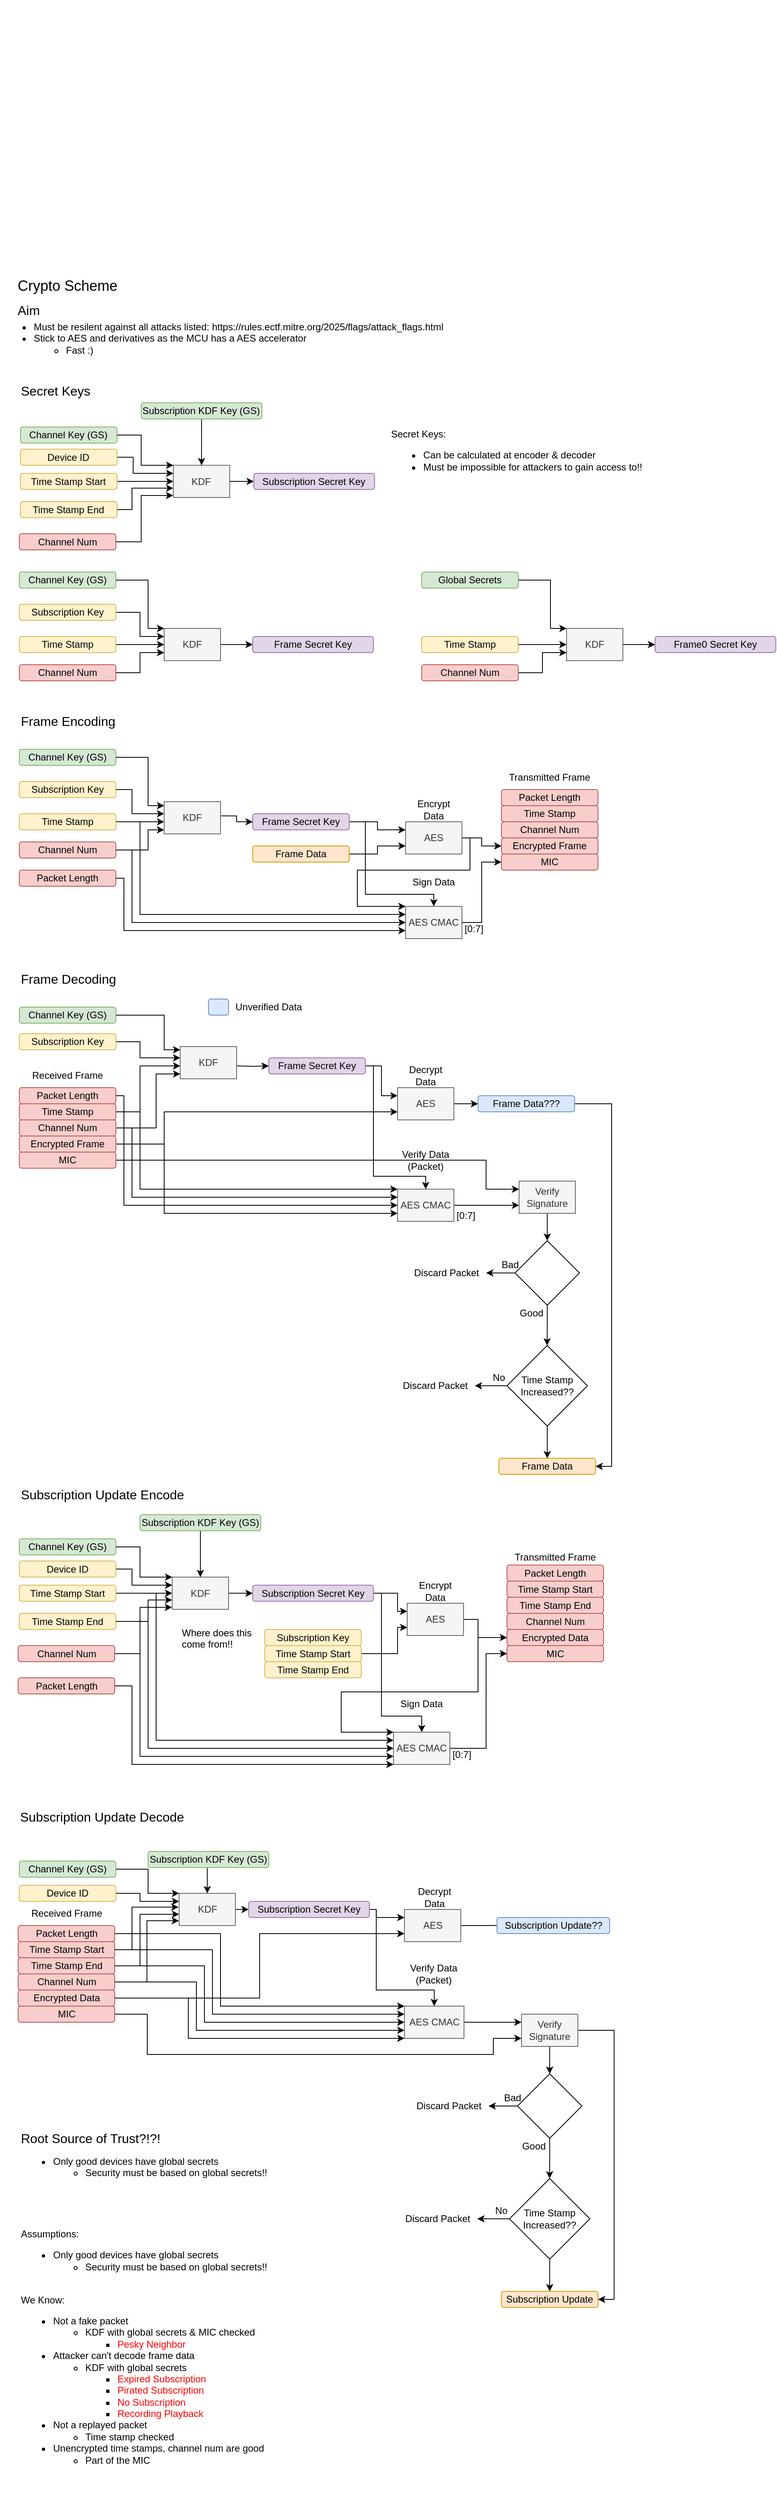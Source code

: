 <mxfile version="26.0.7">
  <diagram name="Page-1" id="Hbnf64Dpp4OHPYfa4F6F">
    <mxGraphModel dx="1969" dy="986" grid="1" gridSize="10" guides="1" tooltips="1" connect="1" arrows="1" fold="1" page="1" pageScale="1" pageWidth="827" pageHeight="1169" math="0" shadow="0">
      <root>
        <mxCell id="0" />
        <mxCell id="1" parent="0" />
        <mxCell id="FZoFbabwsnSWecllxkjN-2" value="" style="shape=image;verticalLabelPosition=bottom;labelBackgroundColor=default;verticalAlign=top;aspect=fixed;imageAspect=0;image=https://rules.ectf.mitre.org/_images/Sat_Build.png;" parent="1" vertex="1">
          <mxGeometry x="60" y="40" width="719.1" height="320" as="geometry" />
        </mxCell>
        <mxCell id="FZoFbabwsnSWecllxkjN-5" value="&lt;font&gt;Crypto Scheme&lt;/font&gt;" style="text;html=1;align=left;verticalAlign=middle;whiteSpace=wrap;rounded=0;fontSize=18;" parent="1" vertex="1">
          <mxGeometry x="36" y="380" width="260" height="30" as="geometry" />
        </mxCell>
        <mxCell id="FZoFbabwsnSWecllxkjN-32" style="edgeStyle=orthogonalEdgeStyle;rounded=0;orthogonalLoop=1;jettySize=auto;html=1;exitX=1;exitY=0.5;exitDx=0;exitDy=0;entryX=0;entryY=0.25;entryDx=0;entryDy=0;" parent="1" source="FZoFbabwsnSWecllxkjN-15" target="FZoFbabwsnSWecllxkjN-24" edge="1">
          <mxGeometry relative="1" as="geometry" />
        </mxCell>
        <mxCell id="FZoFbabwsnSWecllxkjN-35" style="edgeStyle=orthogonalEdgeStyle;rounded=0;orthogonalLoop=1;jettySize=auto;html=1;exitX=1;exitY=0.5;exitDx=0;exitDy=0;entryX=0.5;entryY=0;entryDx=0;entryDy=0;" parent="1" source="FZoFbabwsnSWecllxkjN-15" target="FZoFbabwsnSWecllxkjN-51" edge="1">
          <mxGeometry relative="1" as="geometry">
            <mxPoint x="520" y="1170" as="targetPoint" />
            <Array as="points">
              <mxPoint x="470" y="1060" />
              <mxPoint x="470" y="1150" />
              <mxPoint x="555" y="1150" />
            </Array>
          </mxGeometry>
        </mxCell>
        <mxCell id="FZoFbabwsnSWecllxkjN-15" value="Frame Secret Key" style="rounded=1;whiteSpace=wrap;html=1;fillColor=#e1d5e7;strokeColor=#9673a6;" parent="1" vertex="1">
          <mxGeometry x="330" y="1050" width="120" height="20" as="geometry" />
        </mxCell>
        <mxCell id="FZoFbabwsnSWecllxkjN-33" style="edgeStyle=orthogonalEdgeStyle;rounded=0;orthogonalLoop=1;jettySize=auto;html=1;exitX=1;exitY=0.5;exitDx=0;exitDy=0;entryX=0;entryY=0.75;entryDx=0;entryDy=0;" parent="1" source="FZoFbabwsnSWecllxkjN-16" target="FZoFbabwsnSWecllxkjN-24" edge="1">
          <mxGeometry relative="1" as="geometry" />
        </mxCell>
        <mxCell id="FZoFbabwsnSWecllxkjN-48" style="edgeStyle=orthogonalEdgeStyle;rounded=0;orthogonalLoop=1;jettySize=auto;html=1;exitX=1;exitY=0.5;exitDx=0;exitDy=0;entryX=0;entryY=0;entryDx=0;entryDy=0;" parent="1" source="FZoFbabwsnSWecllxkjN-24" target="FZoFbabwsnSWecllxkjN-51" edge="1">
          <mxGeometry relative="1" as="geometry">
            <mxPoint x="520" y="1180" as="targetPoint" />
            <Array as="points">
              <mxPoint x="600" y="1080" />
              <mxPoint x="600" y="1120" />
              <mxPoint x="460" y="1120" />
              <mxPoint x="460" y="1165" />
            </Array>
          </mxGeometry>
        </mxCell>
        <mxCell id="FZoFbabwsnSWecllxkjN-16" value="Frame Data" style="rounded=1;whiteSpace=wrap;html=1;fillColor=#ffe6cc;strokeColor=#d79b00;" parent="1" vertex="1">
          <mxGeometry x="330" y="1090" width="120" height="20" as="geometry" />
        </mxCell>
        <mxCell id="FZoFbabwsnSWecllxkjN-18" value="&lt;font style=&quot;font-size: 16px;&quot;&gt;Secret Keys&lt;/font&gt;" style="text;html=1;align=left;verticalAlign=middle;whiteSpace=wrap;rounded=0;" parent="1" vertex="1">
          <mxGeometry x="40" y="510" width="260" height="30" as="geometry" />
        </mxCell>
        <mxCell id="FZoFbabwsnSWecllxkjN-19" value="Secret Keys:&lt;div&gt;&lt;ul&gt;&lt;li&gt;Can be calculated at encoder &amp;amp; decoder&lt;/li&gt;&lt;li&gt;Must be impossible for attackers to gain access to!!&lt;/li&gt;&lt;/ul&gt;&lt;/div&gt;" style="text;html=1;align=left;verticalAlign=top;whiteSpace=wrap;rounded=0;" parent="1" vertex="1">
          <mxGeometry x="500" y="565" width="320" height="75" as="geometry" />
        </mxCell>
        <mxCell id="FZoFbabwsnSWecllxkjN-23" value="&lt;font style=&quot;font-size: 16px;&quot;&gt;Frame Encoding&lt;/font&gt;" style="text;html=1;align=left;verticalAlign=middle;whiteSpace=wrap;rounded=0;" parent="1" vertex="1">
          <mxGeometry x="40" y="920" width="260" height="30" as="geometry" />
        </mxCell>
        <mxCell id="FZoFbabwsnSWecllxkjN-54" style="edgeStyle=orthogonalEdgeStyle;rounded=0;orthogonalLoop=1;jettySize=auto;html=1;exitX=1;exitY=0.5;exitDx=0;exitDy=0;entryX=0;entryY=0.5;entryDx=0;entryDy=0;" parent="1" source="FZoFbabwsnSWecllxkjN-24" target="FZoFbabwsnSWecllxkjN-52" edge="1">
          <mxGeometry relative="1" as="geometry" />
        </mxCell>
        <mxCell id="FZoFbabwsnSWecllxkjN-24" value="AES" style="rounded=0;whiteSpace=wrap;html=1;fillColor=#f5f5f5;fontColor=#333333;strokeColor=#666666;" parent="1" vertex="1">
          <mxGeometry x="520" y="1060" width="70" height="40" as="geometry" />
        </mxCell>
        <mxCell id="FZoFbabwsnSWecllxkjN-31" style="edgeStyle=orthogonalEdgeStyle;rounded=0;orthogonalLoop=1;jettySize=auto;html=1;exitX=1;exitY=0.5;exitDx=0;exitDy=0;entryX=0;entryY=0.25;entryDx=0;entryDy=0;" parent="1" edge="1">
          <mxGeometry relative="1" as="geometry">
            <mxPoint x="220" y="705" as="targetPoint" />
          </mxGeometry>
        </mxCell>
        <mxCell id="FZoFbabwsnSWecllxkjN-36" value="Encrypt Data" style="text;html=1;align=center;verticalAlign=middle;whiteSpace=wrap;rounded=0;" parent="1" vertex="1">
          <mxGeometry x="520" y="1030" width="70" height="30" as="geometry" />
        </mxCell>
        <mxCell id="FZoFbabwsnSWecllxkjN-37" value="Sign Data" style="text;html=1;align=center;verticalAlign=middle;whiteSpace=wrap;rounded=0;" parent="1" vertex="1">
          <mxGeometry x="520" y="1120" width="70" height="30" as="geometry" />
        </mxCell>
        <mxCell id="FZoFbabwsnSWecllxkjN-40" value="Channel Key (GS)" style="rounded=1;whiteSpace=wrap;html=1;fillColor=#d5e8d4;strokeColor=#82b366;" parent="1" vertex="1">
          <mxGeometry x="40" y="970" width="120" height="20" as="geometry" />
        </mxCell>
        <mxCell id="FZoFbabwsnSWecllxkjN-41" style="edgeStyle=orthogonalEdgeStyle;rounded=0;orthogonalLoop=1;jettySize=auto;html=1;exitX=1;exitY=0.5;exitDx=0;exitDy=0;entryX=0;entryY=0.5;entryDx=0;entryDy=0;" parent="1" source="FZoFbabwsnSWecllxkjN-42" edge="1">
          <mxGeometry relative="1" as="geometry">
            <mxPoint x="220" y="1060" as="targetPoint" />
          </mxGeometry>
        </mxCell>
        <mxCell id="FZoFbabwsnSWecllxkjN-49" style="edgeStyle=orthogonalEdgeStyle;rounded=0;orthogonalLoop=1;jettySize=auto;html=1;exitX=1;exitY=0.5;exitDx=0;exitDy=0;entryX=0;entryY=0.25;entryDx=0;entryDy=0;" parent="1" source="FZoFbabwsnSWecllxkjN-42" target="FZoFbabwsnSWecllxkjN-51" edge="1">
          <mxGeometry relative="1" as="geometry">
            <mxPoint x="520" y="1190" as="targetPoint" />
            <Array as="points">
              <mxPoint x="190" y="1060" />
              <mxPoint x="190" y="1175" />
            </Array>
          </mxGeometry>
        </mxCell>
        <mxCell id="FZoFbabwsnSWecllxkjN-42" value="Time Stamp" style="rounded=1;whiteSpace=wrap;html=1;fillColor=#fff2cc;strokeColor=#d6b656;" parent="1" vertex="1">
          <mxGeometry x="40" y="1050" width="120" height="20" as="geometry" />
        </mxCell>
        <mxCell id="FZoFbabwsnSWecllxkjN-47" style="edgeStyle=orthogonalEdgeStyle;rounded=0;orthogonalLoop=1;jettySize=auto;html=1;exitX=1.011;exitY=0.442;exitDx=0;exitDy=0;entryX=0;entryY=0.5;entryDx=0;entryDy=0;exitPerimeter=0;" parent="1" source="_PfdmNzppAyqhTIvQ9N5-28" target="FZoFbabwsnSWecllxkjN-15" edge="1">
          <mxGeometry relative="1" as="geometry">
            <mxPoint x="290" y="1060" as="sourcePoint" />
            <Array as="points">
              <mxPoint x="310" y="1053" />
              <mxPoint x="310" y="1060" />
            </Array>
          </mxGeometry>
        </mxCell>
        <mxCell id="FZoFbabwsnSWecllxkjN-44" style="edgeStyle=orthogonalEdgeStyle;rounded=0;orthogonalLoop=1;jettySize=auto;html=1;exitX=1;exitY=0.5;exitDx=0;exitDy=0;entryX=0;entryY=0;entryDx=0;entryDy=0;" parent="1" source="FZoFbabwsnSWecllxkjN-40" edge="1">
          <mxGeometry relative="1" as="geometry">
            <mxPoint x="220" y="1040" as="targetPoint" />
            <Array as="points">
              <mxPoint x="200" y="980" />
              <mxPoint x="200" y="1040" />
            </Array>
          </mxGeometry>
        </mxCell>
        <mxCell id="FZoFbabwsnSWecllxkjN-45" style="edgeStyle=orthogonalEdgeStyle;rounded=0;orthogonalLoop=1;jettySize=auto;html=1;exitX=1;exitY=0.5;exitDx=0;exitDy=0;entryX=0;entryY=0.75;entryDx=0;entryDy=0;" parent="1" source="FZoFbabwsnSWecllxkjN-46" edge="1">
          <mxGeometry relative="1" as="geometry">
            <mxPoint x="220" y="1070" as="targetPoint" />
            <Array as="points">
              <mxPoint x="200" y="1095" />
              <mxPoint x="200" y="1070" />
            </Array>
          </mxGeometry>
        </mxCell>
        <mxCell id="FZoFbabwsnSWecllxkjN-50" style="edgeStyle=orthogonalEdgeStyle;rounded=0;orthogonalLoop=1;jettySize=auto;html=1;exitX=1;exitY=0.5;exitDx=0;exitDy=0;entryX=0;entryY=0.5;entryDx=0;entryDy=0;" parent="1" source="FZoFbabwsnSWecllxkjN-46" target="FZoFbabwsnSWecllxkjN-51" edge="1">
          <mxGeometry relative="1" as="geometry">
            <mxPoint x="520.0" y="1200" as="targetPoint" />
            <Array as="points">
              <mxPoint x="180" y="1095" />
              <mxPoint x="180" y="1185" />
            </Array>
          </mxGeometry>
        </mxCell>
        <mxCell id="FZoFbabwsnSWecllxkjN-46" value="Channel Num" style="rounded=1;whiteSpace=wrap;html=1;fillColor=#f8cecc;strokeColor=#b85450;" parent="1" vertex="1">
          <mxGeometry x="40" y="1085" width="120" height="20" as="geometry" />
        </mxCell>
        <mxCell id="FZoFbabwsnSWecllxkjN-55" style="edgeStyle=orthogonalEdgeStyle;rounded=0;orthogonalLoop=1;jettySize=auto;html=1;exitX=1;exitY=0.5;exitDx=0;exitDy=0;entryX=0;entryY=0.5;entryDx=0;entryDy=0;" parent="1" source="FZoFbabwsnSWecllxkjN-51" target="FZoFbabwsnSWecllxkjN-53" edge="1">
          <mxGeometry relative="1" as="geometry" />
        </mxCell>
        <mxCell id="FZoFbabwsnSWecllxkjN-51" value="AES CMAC" style="rounded=0;whiteSpace=wrap;html=1;fillColor=#f5f5f5;fontColor=#333333;strokeColor=#666666;" parent="1" vertex="1">
          <mxGeometry x="520" y="1165" width="70" height="40" as="geometry" />
        </mxCell>
        <mxCell id="FZoFbabwsnSWecllxkjN-52" value="Encrypted Frame" style="rounded=1;whiteSpace=wrap;html=1;fillColor=#f8cecc;strokeColor=#b85450;" parent="1" vertex="1">
          <mxGeometry x="639.1" y="1080" width="120" height="20" as="geometry" />
        </mxCell>
        <mxCell id="FZoFbabwsnSWecllxkjN-53" value="MIC" style="rounded=1;whiteSpace=wrap;html=1;fillColor=#f8cecc;strokeColor=#b85450;" parent="1" vertex="1">
          <mxGeometry x="639.1" y="1100" width="120" height="20" as="geometry" />
        </mxCell>
        <mxCell id="FZoFbabwsnSWecllxkjN-56" value="Time Stamp" style="rounded=1;whiteSpace=wrap;html=1;fillColor=#f8cecc;strokeColor=#b85450;" parent="1" vertex="1">
          <mxGeometry x="639.1" y="1040" width="120" height="20" as="geometry" />
        </mxCell>
        <mxCell id="FZoFbabwsnSWecllxkjN-57" value="Transmitted Frame" style="text;html=1;align=center;verticalAlign=middle;whiteSpace=wrap;rounded=0;" parent="1" vertex="1">
          <mxGeometry x="639.1" y="990" width="120" height="30" as="geometry" />
        </mxCell>
        <mxCell id="FZoFbabwsnSWecllxkjN-58" value="Packet Length" style="rounded=1;whiteSpace=wrap;html=1;fillColor=#f8cecc;strokeColor=#b85450;" parent="1" vertex="1">
          <mxGeometry x="639.1" y="1020" width="120" height="20" as="geometry" />
        </mxCell>
        <mxCell id="FZoFbabwsnSWecllxkjN-60" value="[0:7]" style="text;html=1;align=center;verticalAlign=middle;whiteSpace=wrap;rounded=0;" parent="1" vertex="1">
          <mxGeometry x="590" y="1185" width="30" height="15" as="geometry" />
        </mxCell>
        <mxCell id="FZoFbabwsnSWecllxkjN-61" value="&lt;font style=&quot;font-size: 16px;&quot;&gt;Aim&lt;/font&gt;" style="text;html=1;align=left;verticalAlign=middle;whiteSpace=wrap;rounded=0;" parent="1" vertex="1">
          <mxGeometry x="36" y="410" width="260" height="30" as="geometry" />
        </mxCell>
        <mxCell id="FZoFbabwsnSWecllxkjN-62" value="&lt;ul&gt;&lt;li&gt;&lt;span style=&quot;background-color: transparent; color: light-dark(rgb(0, 0, 0), rgb(255, 255, 255));&quot;&gt;Must be resilent against all attacks listed:&amp;nbsp;&lt;/span&gt;https://rules.ectf.mitre.org/2025/flags/attack_flags.html&lt;/li&gt;&lt;li&gt;Stick to AES and derivatives as the MCU has a AES accelerator&lt;br&gt;&lt;/li&gt;&lt;ul&gt;&lt;li&gt;Fast :)&lt;/li&gt;&lt;/ul&gt;&lt;/ul&gt;" style="text;html=1;align=left;verticalAlign=top;whiteSpace=wrap;rounded=0;" parent="1" vertex="1">
          <mxGeometry x="16" y="420" width="640" height="60" as="geometry" />
        </mxCell>
        <mxCell id="FZoFbabwsnSWecllxkjN-63" value="&lt;font style=&quot;font-size: 16px;&quot;&gt;Frame Decoding&lt;/font&gt;" style="text;html=1;align=left;verticalAlign=middle;whiteSpace=wrap;rounded=0;" parent="1" vertex="1">
          <mxGeometry x="40" y="1240" width="260" height="30" as="geometry" />
        </mxCell>
        <mxCell id="FZoFbabwsnSWecllxkjN-86" style="edgeStyle=orthogonalEdgeStyle;rounded=0;orthogonalLoop=1;jettySize=auto;html=1;exitX=1;exitY=0.5;exitDx=0;exitDy=0;entryX=0;entryY=0.75;entryDx=0;entryDy=0;" parent="1" source="FZoFbabwsnSWecllxkjN-64" target="FZoFbabwsnSWecllxkjN-83" edge="1">
          <mxGeometry relative="1" as="geometry">
            <Array as="points">
              <mxPoint x="220" y="1460" />
              <mxPoint x="220" y="1420" />
            </Array>
          </mxGeometry>
        </mxCell>
        <mxCell id="_PfdmNzppAyqhTIvQ9N5-98" style="edgeStyle=orthogonalEdgeStyle;rounded=0;orthogonalLoop=1;jettySize=auto;html=1;exitX=1;exitY=0.5;exitDx=0;exitDy=0;entryX=0;entryY=0.75;entryDx=0;entryDy=0;" parent="1" source="FZoFbabwsnSWecllxkjN-64" target="FZoFbabwsnSWecllxkjN-96" edge="1">
          <mxGeometry relative="1" as="geometry">
            <Array as="points">
              <mxPoint x="220" y="1460" />
              <mxPoint x="220" y="1546" />
            </Array>
          </mxGeometry>
        </mxCell>
        <mxCell id="FZoFbabwsnSWecllxkjN-64" value="Encrypted Frame" style="rounded=1;whiteSpace=wrap;html=1;fillColor=#f8cecc;strokeColor=#b85450;" parent="1" vertex="1">
          <mxGeometry x="40" y="1450" width="120" height="20" as="geometry" />
        </mxCell>
        <mxCell id="FZoFbabwsnSWecllxkjN-102" style="edgeStyle=orthogonalEdgeStyle;rounded=0;orthogonalLoop=1;jettySize=auto;html=1;exitX=1;exitY=0.5;exitDx=0;exitDy=0;entryX=0;entryY=0.25;entryDx=0;entryDy=0;" parent="1" source="FZoFbabwsnSWecllxkjN-65" target="FZoFbabwsnSWecllxkjN-101" edge="1">
          <mxGeometry relative="1" as="geometry">
            <Array as="points">
              <mxPoint x="620" y="1480" />
              <mxPoint x="620" y="1516" />
            </Array>
          </mxGeometry>
        </mxCell>
        <mxCell id="FZoFbabwsnSWecllxkjN-65" value="MIC" style="rounded=1;whiteSpace=wrap;html=1;fillColor=#f8cecc;strokeColor=#b85450;" parent="1" vertex="1">
          <mxGeometry x="40" y="1470" width="120" height="20" as="geometry" />
        </mxCell>
        <mxCell id="FZoFbabwsnSWecllxkjN-80" style="edgeStyle=orthogonalEdgeStyle;rounded=0;orthogonalLoop=1;jettySize=auto;html=1;exitX=1;exitY=0.5;exitDx=0;exitDy=0;entryX=0;entryY=0.5;entryDx=0;entryDy=0;" parent="1" source="FZoFbabwsnSWecllxkjN-66" edge="1">
          <mxGeometry relative="1" as="geometry">
            <Array as="points">
              <mxPoint x="190" y="1420" />
              <mxPoint x="190" y="1363" />
            </Array>
            <mxPoint x="240" y="1363.0" as="targetPoint" />
          </mxGeometry>
        </mxCell>
        <mxCell id="FZoFbabwsnSWecllxkjN-94" style="edgeStyle=orthogonalEdgeStyle;rounded=0;orthogonalLoop=1;jettySize=auto;html=1;exitX=1;exitY=0.5;exitDx=0;exitDy=0;entryX=0;entryY=0;entryDx=0;entryDy=0;" parent="1" source="FZoFbabwsnSWecllxkjN-66" target="FZoFbabwsnSWecllxkjN-96" edge="1">
          <mxGeometry relative="1" as="geometry">
            <mxPoint x="510" y="1540" as="targetPoint" />
            <Array as="points">
              <mxPoint x="190" y="1420" />
              <mxPoint x="190" y="1516" />
            </Array>
          </mxGeometry>
        </mxCell>
        <mxCell id="FZoFbabwsnSWecllxkjN-66" value="Time Stamp" style="rounded=1;whiteSpace=wrap;html=1;fillColor=#f8cecc;strokeColor=#b85450;" parent="1" vertex="1">
          <mxGeometry x="40" y="1410" width="120" height="20" as="geometry" />
        </mxCell>
        <mxCell id="FZoFbabwsnSWecllxkjN-67" value="Packet Length" style="rounded=1;whiteSpace=wrap;html=1;fillColor=#f8cecc;strokeColor=#b85450;" parent="1" vertex="1">
          <mxGeometry x="40" y="1390" width="120" height="20" as="geometry" />
        </mxCell>
        <mxCell id="FZoFbabwsnSWecllxkjN-68" value="Received Frame" style="text;html=1;align=center;verticalAlign=middle;whiteSpace=wrap;rounded=0;" parent="1" vertex="1">
          <mxGeometry x="40" y="1360" width="120" height="30" as="geometry" />
        </mxCell>
        <mxCell id="FZoFbabwsnSWecllxkjN-79" style="edgeStyle=orthogonalEdgeStyle;rounded=0;orthogonalLoop=1;jettySize=auto;html=1;exitX=1;exitY=0.5;exitDx=0;exitDy=0;entryX=0;entryY=0;entryDx=0;entryDy=0;" parent="1" source="FZoFbabwsnSWecllxkjN-69" edge="1">
          <mxGeometry relative="1" as="geometry">
            <mxPoint x="240" y="1343.0" as="targetPoint" />
            <Array as="points">
              <mxPoint x="220" y="1300" />
              <mxPoint x="220" y="1343" />
            </Array>
          </mxGeometry>
        </mxCell>
        <mxCell id="FZoFbabwsnSWecllxkjN-69" value="Channel Key (GS)" style="rounded=1;whiteSpace=wrap;html=1;fillColor=#d5e8d4;strokeColor=#82b366;" parent="1" vertex="1">
          <mxGeometry x="40" y="1290" width="120" height="20" as="geometry" />
        </mxCell>
        <mxCell id="FZoFbabwsnSWecllxkjN-70" value="Channel Num" style="rounded=1;whiteSpace=wrap;html=1;fillColor=#f8cecc;strokeColor=#b85450;" parent="1" vertex="1">
          <mxGeometry x="639.1" y="1060" width="120" height="20" as="geometry" />
        </mxCell>
        <mxCell id="FZoFbabwsnSWecllxkjN-81" style="edgeStyle=orthogonalEdgeStyle;rounded=0;orthogonalLoop=1;jettySize=auto;html=1;exitX=1;exitY=0.5;exitDx=0;exitDy=0;entryX=0;entryY=0.75;entryDx=0;entryDy=0;" parent="1" source="FZoFbabwsnSWecllxkjN-71" edge="1">
          <mxGeometry relative="1" as="geometry">
            <mxPoint x="240" y="1373.0" as="targetPoint" />
            <Array as="points">
              <mxPoint x="210" y="1440" />
              <mxPoint x="210" y="1373" />
            </Array>
          </mxGeometry>
        </mxCell>
        <mxCell id="FZoFbabwsnSWecllxkjN-95" style="edgeStyle=orthogonalEdgeStyle;rounded=0;orthogonalLoop=1;jettySize=auto;html=1;exitX=1;exitY=0.5;exitDx=0;exitDy=0;entryX=0;entryY=0.25;entryDx=0;entryDy=0;" parent="1" source="FZoFbabwsnSWecllxkjN-71" target="FZoFbabwsnSWecllxkjN-96" edge="1">
          <mxGeometry relative="1" as="geometry">
            <mxPoint x="510" y="1550" as="targetPoint" />
            <Array as="points">
              <mxPoint x="180" y="1440" />
              <mxPoint x="180" y="1526" />
            </Array>
          </mxGeometry>
        </mxCell>
        <mxCell id="FZoFbabwsnSWecllxkjN-71" value="Channel Num" style="rounded=1;whiteSpace=wrap;html=1;fillColor=#f8cecc;strokeColor=#b85450;" parent="1" vertex="1">
          <mxGeometry x="40" y="1430" width="120" height="20" as="geometry" />
        </mxCell>
        <mxCell id="FZoFbabwsnSWecllxkjN-85" style="edgeStyle=orthogonalEdgeStyle;rounded=0;orthogonalLoop=1;jettySize=auto;html=1;exitX=1;exitY=0.5;exitDx=0;exitDy=0;entryX=0;entryY=0.25;entryDx=0;entryDy=0;" parent="1" source="FZoFbabwsnSWecllxkjN-72" target="FZoFbabwsnSWecllxkjN-83" edge="1">
          <mxGeometry relative="1" as="geometry" />
        </mxCell>
        <mxCell id="FZoFbabwsnSWecllxkjN-92" style="edgeStyle=orthogonalEdgeStyle;rounded=0;orthogonalLoop=1;jettySize=auto;html=1;exitX=1;exitY=0.5;exitDx=0;exitDy=0;entryX=0.5;entryY=0;entryDx=0;entryDy=0;" parent="1" source="FZoFbabwsnSWecllxkjN-72" target="FZoFbabwsnSWecllxkjN-96" edge="1">
          <mxGeometry relative="1" as="geometry">
            <mxPoint x="510" y="1520" as="targetPoint" />
            <Array as="points">
              <mxPoint x="480" y="1363" />
              <mxPoint x="480" y="1500" />
              <mxPoint x="545" y="1500" />
            </Array>
          </mxGeometry>
        </mxCell>
        <mxCell id="FZoFbabwsnSWecllxkjN-72" value="Frame Secret Key" style="rounded=1;whiteSpace=wrap;html=1;fillColor=#e1d5e7;strokeColor=#9673a6;" parent="1" vertex="1">
          <mxGeometry x="350" y="1353" width="120" height="20" as="geometry" />
        </mxCell>
        <mxCell id="FZoFbabwsnSWecllxkjN-74" style="edgeStyle=orthogonalEdgeStyle;rounded=0;orthogonalLoop=1;jettySize=auto;html=1;exitX=1;exitY=0.5;exitDx=0;exitDy=0;entryX=0;entryY=0.5;entryDx=0;entryDy=0;" parent="1" target="FZoFbabwsnSWecllxkjN-72" edge="1">
          <mxGeometry relative="1" as="geometry">
            <mxPoint x="310" y="1363.0" as="sourcePoint" />
          </mxGeometry>
        </mxCell>
        <mxCell id="FZoFbabwsnSWecllxkjN-88" style="edgeStyle=orthogonalEdgeStyle;rounded=0;orthogonalLoop=1;jettySize=auto;html=1;exitX=1;exitY=0.5;exitDx=0;exitDy=0;" parent="1" source="FZoFbabwsnSWecllxkjN-83" target="FZoFbabwsnSWecllxkjN-87" edge="1">
          <mxGeometry relative="1" as="geometry" />
        </mxCell>
        <mxCell id="FZoFbabwsnSWecllxkjN-83" value="AES" style="rounded=0;whiteSpace=wrap;html=1;fillColor=#f5f5f5;fontColor=#333333;strokeColor=#666666;" parent="1" vertex="1">
          <mxGeometry x="510" y="1390" width="70" height="40" as="geometry" />
        </mxCell>
        <mxCell id="FZoFbabwsnSWecllxkjN-84" value="Decrypt Data" style="text;html=1;align=center;verticalAlign=middle;whiteSpace=wrap;rounded=0;" parent="1" vertex="1">
          <mxGeometry x="510" y="1360" width="70" height="30" as="geometry" />
        </mxCell>
        <mxCell id="FZoFbabwsnSWecllxkjN-115" style="edgeStyle=orthogonalEdgeStyle;rounded=0;orthogonalLoop=1;jettySize=auto;html=1;exitX=1;exitY=0.5;exitDx=0;exitDy=0;entryX=1;entryY=0.5;entryDx=0;entryDy=0;" parent="1" source="FZoFbabwsnSWecllxkjN-87" target="FZoFbabwsnSWecllxkjN-114" edge="1">
          <mxGeometry relative="1" as="geometry" />
        </mxCell>
        <mxCell id="FZoFbabwsnSWecllxkjN-87" value="Frame Data???" style="rounded=1;whiteSpace=wrap;html=1;fillColor=#dae8fc;strokeColor=#6c8ebf;" parent="1" vertex="1">
          <mxGeometry x="610" y="1400" width="120" height="20" as="geometry" />
        </mxCell>
        <mxCell id="FZoFbabwsnSWecllxkjN-89" value="" style="rounded=1;whiteSpace=wrap;html=1;fillColor=#dae8fc;strokeColor=#6c8ebf;" parent="1" vertex="1">
          <mxGeometry x="275" y="1280" width="25" height="20" as="geometry" />
        </mxCell>
        <mxCell id="FZoFbabwsnSWecllxkjN-90" value="Unverified Data" style="text;html=1;align=center;verticalAlign=middle;whiteSpace=wrap;rounded=0;" parent="1" vertex="1">
          <mxGeometry x="300" y="1275" width="100" height="30" as="geometry" />
        </mxCell>
        <mxCell id="FZoFbabwsnSWecllxkjN-98" style="edgeStyle=orthogonalEdgeStyle;rounded=0;orthogonalLoop=1;jettySize=auto;html=1;exitX=1;exitY=0.5;exitDx=0;exitDy=0;entryX=0;entryY=0.75;entryDx=0;entryDy=0;" parent="1" source="FZoFbabwsnSWecllxkjN-96" target="FZoFbabwsnSWecllxkjN-101" edge="1">
          <mxGeometry relative="1" as="geometry">
            <mxPoint x="600.0" y="1535.897" as="targetPoint" />
          </mxGeometry>
        </mxCell>
        <mxCell id="FZoFbabwsnSWecllxkjN-96" value="AES CMAC" style="rounded=0;whiteSpace=wrap;html=1;fillColor=#f5f5f5;fontColor=#333333;strokeColor=#666666;" parent="1" vertex="1">
          <mxGeometry x="510" y="1516" width="70" height="40" as="geometry" />
        </mxCell>
        <mxCell id="FZoFbabwsnSWecllxkjN-97" value="Verify Data (Packet)" style="text;html=1;align=center;verticalAlign=middle;whiteSpace=wrap;rounded=0;" parent="1" vertex="1">
          <mxGeometry x="510" y="1460" width="70" height="40" as="geometry" />
        </mxCell>
        <mxCell id="FZoFbabwsnSWecllxkjN-99" value="[0:7]" style="text;html=1;align=center;verticalAlign=middle;whiteSpace=wrap;rounded=0;" parent="1" vertex="1">
          <mxGeometry x="580" y="1541" width="30" height="15" as="geometry" />
        </mxCell>
        <mxCell id="FZoFbabwsnSWecllxkjN-105" style="edgeStyle=orthogonalEdgeStyle;rounded=0;orthogonalLoop=1;jettySize=auto;html=1;exitX=0.5;exitY=1;exitDx=0;exitDy=0;entryX=0.5;entryY=0;entryDx=0;entryDy=0;" parent="1" source="FZoFbabwsnSWecllxkjN-101" target="FZoFbabwsnSWecllxkjN-104" edge="1">
          <mxGeometry relative="1" as="geometry" />
        </mxCell>
        <mxCell id="FZoFbabwsnSWecllxkjN-101" value="Verify Signature" style="rounded=0;whiteSpace=wrap;html=1;fillColor=#f5f5f5;fontColor=#333333;strokeColor=#666666;" parent="1" vertex="1">
          <mxGeometry x="661" y="1506" width="70" height="40" as="geometry" />
        </mxCell>
        <mxCell id="FZoFbabwsnSWecllxkjN-107" style="edgeStyle=orthogonalEdgeStyle;rounded=0;orthogonalLoop=1;jettySize=auto;html=1;exitX=0;exitY=0.5;exitDx=0;exitDy=0;" parent="1" source="FZoFbabwsnSWecllxkjN-104" edge="1">
          <mxGeometry relative="1" as="geometry">
            <mxPoint x="620" y="1620" as="targetPoint" />
          </mxGeometry>
        </mxCell>
        <mxCell id="FZoFbabwsnSWecllxkjN-112" style="edgeStyle=orthogonalEdgeStyle;rounded=0;orthogonalLoop=1;jettySize=auto;html=1;exitX=0.5;exitY=1;exitDx=0;exitDy=0;" parent="1" source="FZoFbabwsnSWecllxkjN-104" edge="1">
          <mxGeometry relative="1" as="geometry">
            <mxPoint x="695.828" y="1710" as="targetPoint" />
          </mxGeometry>
        </mxCell>
        <mxCell id="FZoFbabwsnSWecllxkjN-104" value="" style="rhombus;whiteSpace=wrap;html=1;" parent="1" vertex="1">
          <mxGeometry x="656" y="1580" width="80" height="80" as="geometry" />
        </mxCell>
        <mxCell id="FZoFbabwsnSWecllxkjN-106" value="Bad" style="text;html=1;align=center;verticalAlign=middle;whiteSpace=wrap;rounded=0;" parent="1" vertex="1">
          <mxGeometry x="630" y="1600" width="40" height="20" as="geometry" />
        </mxCell>
        <mxCell id="FZoFbabwsnSWecllxkjN-109" value="Discard Packet" style="text;html=1;align=center;verticalAlign=middle;whiteSpace=wrap;rounded=0;" parent="1" vertex="1">
          <mxGeometry x="521" y="1610" width="100" height="20" as="geometry" />
        </mxCell>
        <mxCell id="FZoFbabwsnSWecllxkjN-111" value="Good" style="text;html=1;align=center;verticalAlign=middle;whiteSpace=wrap;rounded=0;" parent="1" vertex="1">
          <mxGeometry x="656" y="1660" width="40.9" height="20" as="geometry" />
        </mxCell>
        <mxCell id="FZoFbabwsnSWecllxkjN-114" value="Frame Data" style="rounded=1;whiteSpace=wrap;html=1;fillColor=#ffe6cc;strokeColor=#d79b00;" parent="1" vertex="1">
          <mxGeometry x="636" y="1850" width="120" height="20" as="geometry" />
        </mxCell>
        <mxCell id="FZoFbabwsnSWecllxkjN-117" value="&lt;div&gt;Assumptions:&lt;/div&gt;&lt;div&gt;&lt;ul&gt;&lt;li&gt;Only good devices have global secrets&lt;/li&gt;&lt;ul&gt;&lt;li&gt;Security must be based on global secrets!!&lt;/li&gt;&lt;/ul&gt;&lt;/ul&gt;&lt;/div&gt;&lt;div&gt;&lt;br&gt;&lt;/div&gt;We Know:&lt;div&gt;&lt;ul&gt;&lt;li&gt;&lt;span style=&quot;background-color: transparent; color: light-dark(rgb(0, 0, 0), rgb(255, 255, 255));&quot;&gt;Not a fake packet&lt;/span&gt;&lt;/li&gt;&lt;ul&gt;&lt;li&gt;KDF with global secrets &amp;amp; MIC checked&lt;/li&gt;&lt;ul&gt;&lt;li&gt;&lt;font style=&quot;color: rgb(255, 0, 0);&quot;&gt;Pesky Neighbor&lt;/font&gt;&lt;/li&gt;&lt;/ul&gt;&lt;/ul&gt;&lt;li&gt;Attacker can&#39;t decode frame data&lt;/li&gt;&lt;ul&gt;&lt;li&gt;KDF with global secrets&lt;/li&gt;&lt;ul&gt;&lt;li&gt;&lt;font style=&quot;color: rgb(255, 0, 0);&quot;&gt;Expired Subscription&lt;/font&gt;&lt;/li&gt;&lt;li&gt;&lt;font style=&quot;color: rgb(255, 0, 0);&quot;&gt;Pirated Subscription&lt;/font&gt;&lt;/li&gt;&lt;li&gt;&lt;font style=&quot;color: rgb(255, 0, 0);&quot;&gt;No Subscription&lt;/font&gt;&lt;/li&gt;&lt;li&gt;&lt;font style=&quot;color: rgb(255, 0, 0);&quot;&gt;Recording Playback&lt;/font&gt;&lt;/li&gt;&lt;/ul&gt;&lt;/ul&gt;&lt;li&gt;Not a replayed packet&lt;/li&gt;&lt;ul&gt;&lt;li&gt;Time stamp checked&lt;/li&gt;&lt;/ul&gt;&lt;li&gt;Unencrypted time stamps, channel num are good&lt;/li&gt;&lt;ul&gt;&lt;li&gt;Part of the MIC&lt;/li&gt;&lt;/ul&gt;&lt;/ul&gt;&lt;div&gt;&lt;br&gt;&lt;/div&gt;&lt;/div&gt;&lt;div&gt;&lt;br&gt;&lt;/div&gt;" style="text;html=1;align=left;verticalAlign=top;whiteSpace=wrap;rounded=0;" parent="1" vertex="1">
          <mxGeometry x="40" y="2799" width="382.5" height="310" as="geometry" />
        </mxCell>
        <mxCell id="ThvzjcIZfhXhCROZsa4s-1" style="edgeStyle=orthogonalEdgeStyle;rounded=0;orthogonalLoop=1;jettySize=auto;html=1;exitX=0.5;exitY=1;exitDx=0;exitDy=0;" parent="1" source="FZoFbabwsnSWecllxkjN-118" target="FZoFbabwsnSWecllxkjN-114" edge="1">
          <mxGeometry relative="1" as="geometry" />
        </mxCell>
        <mxCell id="FZoFbabwsnSWecllxkjN-118" value="Time Stamp Increased??" style="rhombus;whiteSpace=wrap;html=1;" parent="1" vertex="1">
          <mxGeometry x="646" y="1710" width="100" height="100" as="geometry" />
        </mxCell>
        <mxCell id="FZoFbabwsnSWecllxkjN-123" style="edgeStyle=orthogonalEdgeStyle;rounded=0;orthogonalLoop=1;jettySize=auto;html=1;exitX=0.75;exitY=1;exitDx=0;exitDy=0;" parent="1" source="FZoFbabwsnSWecllxkjN-125" edge="1">
          <mxGeometry relative="1" as="geometry">
            <mxPoint x="606" y="1760" as="targetPoint" />
            <mxPoint x="642" y="1760" as="sourcePoint" />
            <Array as="points">
              <mxPoint x="616" y="1760" />
              <mxPoint x="616" y="1760" />
            </Array>
          </mxGeometry>
        </mxCell>
        <mxCell id="FZoFbabwsnSWecllxkjN-124" value="Discard Packet" style="text;html=1;align=center;verticalAlign=middle;whiteSpace=wrap;rounded=0;" parent="1" vertex="1">
          <mxGeometry x="507" y="1750" width="100" height="20" as="geometry" />
        </mxCell>
        <mxCell id="FZoFbabwsnSWecllxkjN-125" value="No" style="text;html=1;align=center;verticalAlign=middle;whiteSpace=wrap;rounded=0;" parent="1" vertex="1">
          <mxGeometry x="616" y="1740" width="40" height="20" as="geometry" />
        </mxCell>
        <mxCell id="FZoFbabwsnSWecllxkjN-126" value="&lt;font style=&quot;font-size: 16px;&quot;&gt;Subscripti&lt;/font&gt;&lt;span style=&quot;font-size: 16px; background-color: transparent; color: light-dark(rgb(0, 0, 0), rgb(255, 255, 255));&quot;&gt;on Update Encode&lt;/span&gt;" style="text;html=1;align=left;verticalAlign=middle;whiteSpace=wrap;rounded=0;" parent="1" vertex="1">
          <mxGeometry x="40" y="1880" width="260" height="30" as="geometry" />
        </mxCell>
        <mxCell id="rqgm11eLHVLoC_PbrVzL-1" value="&lt;span style=&quot;font-size: 16px;&quot;&gt;Root Source of Trust?!?!&lt;/span&gt;" style="text;html=1;align=left;verticalAlign=middle;whiteSpace=wrap;rounded=0;" parent="1" vertex="1">
          <mxGeometry x="40" y="2679" width="340" height="30" as="geometry" />
        </mxCell>
        <mxCell id="_PfdmNzppAyqhTIvQ9N5-1" value="&lt;ul style=&quot;forced-color-adjust: none; color: rgb(0, 0, 0); font-family: Helvetica; font-size: 12px; font-style: normal; font-variant-ligatures: normal; font-variant-caps: normal; font-weight: 400; letter-spacing: normal; orphans: 2; text-align: left; text-indent: 0px; text-transform: none; widows: 2; word-spacing: 0px; -webkit-text-stroke-width: 0px; white-space: normal; text-decoration-thickness: initial; text-decoration-style: initial; text-decoration-color: initial;&quot;&gt;&lt;li style=&quot;forced-color-adjust: none;&quot;&gt;&lt;span&gt;Only good devices have global secrets&lt;/span&gt;&lt;/li&gt;&lt;ul style=&quot;forced-color-adjust: none;&quot;&gt;&lt;li style=&quot;forced-color-adjust: none;&quot;&gt;&lt;span&gt;Security must be based on global secrets!!&lt;/span&gt;&lt;/li&gt;&lt;/ul&gt;&lt;/ul&gt;" style="text;whiteSpace=wrap;html=1;" parent="1" vertex="1">
          <mxGeometry x="40" y="2697" width="340" height="80" as="geometry" />
        </mxCell>
        <mxCell id="_PfdmNzppAyqhTIvQ9N5-11" value="Channel Key (GS)" style="rounded=1;whiteSpace=wrap;html=1;fillColor=#d5e8d4;strokeColor=#82b366;" parent="1" vertex="1">
          <mxGeometry x="40" y="750" width="120" height="20" as="geometry" />
        </mxCell>
        <mxCell id="_PfdmNzppAyqhTIvQ9N5-12" style="edgeStyle=orthogonalEdgeStyle;rounded=0;orthogonalLoop=1;jettySize=auto;html=1;exitX=1;exitY=0.5;exitDx=0;exitDy=0;entryX=0;entryY=0.5;entryDx=0;entryDy=0;" parent="1" source="_PfdmNzppAyqhTIvQ9N5-13" target="_PfdmNzppAyqhTIvQ9N5-15" edge="1">
          <mxGeometry relative="1" as="geometry" />
        </mxCell>
        <mxCell id="_PfdmNzppAyqhTIvQ9N5-13" value="Time Stamp" style="rounded=1;whiteSpace=wrap;html=1;fillColor=#fff2cc;strokeColor=#d6b656;" parent="1" vertex="1">
          <mxGeometry x="40" y="830" width="120" height="20" as="geometry" />
        </mxCell>
        <mxCell id="_PfdmNzppAyqhTIvQ9N5-14" style="edgeStyle=orthogonalEdgeStyle;rounded=0;orthogonalLoop=1;jettySize=auto;html=1;exitX=1;exitY=0.5;exitDx=0;exitDy=0;entryX=0;entryY=0.5;entryDx=0;entryDy=0;" parent="1" source="_PfdmNzppAyqhTIvQ9N5-15" target="_PfdmNzppAyqhTIvQ9N5-17" edge="1">
          <mxGeometry relative="1" as="geometry">
            <mxPoint x="330" y="820" as="targetPoint" />
          </mxGeometry>
        </mxCell>
        <mxCell id="_PfdmNzppAyqhTIvQ9N5-15" value="KDF" style="rounded=0;whiteSpace=wrap;html=1;fillColor=#f5f5f5;fontColor=#333333;strokeColor=#666666;" parent="1" vertex="1">
          <mxGeometry x="220" y="820" width="70" height="40" as="geometry" />
        </mxCell>
        <mxCell id="_PfdmNzppAyqhTIvQ9N5-16" style="edgeStyle=orthogonalEdgeStyle;rounded=0;orthogonalLoop=1;jettySize=auto;html=1;exitX=1;exitY=0.5;exitDx=0;exitDy=0;entryX=0;entryY=0;entryDx=0;entryDy=0;" parent="1" source="_PfdmNzppAyqhTIvQ9N5-11" target="_PfdmNzppAyqhTIvQ9N5-15" edge="1">
          <mxGeometry relative="1" as="geometry">
            <Array as="points">
              <mxPoint x="200" y="760" />
              <mxPoint x="200" y="820" />
            </Array>
          </mxGeometry>
        </mxCell>
        <mxCell id="_PfdmNzppAyqhTIvQ9N5-17" value="Frame Secret Key" style="rounded=1;whiteSpace=wrap;html=1;fillColor=#e1d5e7;strokeColor=#9673a6;" parent="1" vertex="1">
          <mxGeometry x="330" y="830" width="150" height="20" as="geometry" />
        </mxCell>
        <mxCell id="_PfdmNzppAyqhTIvQ9N5-18" style="edgeStyle=orthogonalEdgeStyle;rounded=0;orthogonalLoop=1;jettySize=auto;html=1;exitX=1;exitY=0.5;exitDx=0;exitDy=0;entryX=0;entryY=0.75;entryDx=0;entryDy=0;" parent="1" source="_PfdmNzppAyqhTIvQ9N5-19" target="_PfdmNzppAyqhTIvQ9N5-15" edge="1">
          <mxGeometry relative="1" as="geometry" />
        </mxCell>
        <mxCell id="_PfdmNzppAyqhTIvQ9N5-19" value="Channel Num" style="rounded=1;whiteSpace=wrap;html=1;fillColor=#f8cecc;strokeColor=#b85450;" parent="1" vertex="1">
          <mxGeometry x="40" y="865" width="120" height="20" as="geometry" />
        </mxCell>
        <mxCell id="_PfdmNzppAyqhTIvQ9N5-22" style="edgeStyle=orthogonalEdgeStyle;rounded=0;orthogonalLoop=1;jettySize=auto;html=1;exitX=1;exitY=0.5;exitDx=0;exitDy=0;entryX=0;entryY=0.25;entryDx=0;entryDy=0;" parent="1" source="_PfdmNzppAyqhTIvQ9N5-21" target="_PfdmNzppAyqhTIvQ9N5-15" edge="1">
          <mxGeometry relative="1" as="geometry" />
        </mxCell>
        <mxCell id="_PfdmNzppAyqhTIvQ9N5-21" value="Subscription Key" style="rounded=1;whiteSpace=wrap;html=1;fillColor=#fff2cc;strokeColor=#d6b656;" parent="1" vertex="1">
          <mxGeometry x="40" y="790" width="120" height="20" as="geometry" />
        </mxCell>
        <mxCell id="_PfdmNzppAyqhTIvQ9N5-24" style="edgeStyle=orthogonalEdgeStyle;rounded=0;orthogonalLoop=1;jettySize=auto;html=1;exitX=1;exitY=0.5;exitDx=0;exitDy=0;entryX=0;entryY=0.25;entryDx=0;entryDy=0;" parent="1" source="_PfdmNzppAyqhTIvQ9N5-23" edge="1">
          <mxGeometry relative="1" as="geometry">
            <mxPoint x="220" y="1050" as="targetPoint" />
            <Array as="points">
              <mxPoint x="180" y="1020" />
              <mxPoint x="180" y="1050" />
            </Array>
          </mxGeometry>
        </mxCell>
        <mxCell id="_PfdmNzppAyqhTIvQ9N5-23" value="Subscription Key" style="rounded=1;whiteSpace=wrap;html=1;fillColor=#fff2cc;strokeColor=#d6b656;" parent="1" vertex="1">
          <mxGeometry x="40" y="1010" width="120" height="20" as="geometry" />
        </mxCell>
        <mxCell id="_PfdmNzppAyqhTIvQ9N5-28" value="KDF" style="rounded=0;whiteSpace=wrap;html=1;fillColor=#f5f5f5;fontColor=#333333;strokeColor=#666666;" parent="1" vertex="1">
          <mxGeometry x="220" y="1035" width="70" height="40" as="geometry" />
        </mxCell>
        <mxCell id="_PfdmNzppAyqhTIvQ9N5-30" style="edgeStyle=orthogonalEdgeStyle;rounded=0;orthogonalLoop=1;jettySize=auto;html=1;exitX=1;exitY=0.5;exitDx=0;exitDy=0;entryX=0;entryY=0.25;entryDx=0;entryDy=0;" parent="1" source="_PfdmNzppAyqhTIvQ9N5-29" edge="1">
          <mxGeometry relative="1" as="geometry">
            <mxPoint x="240" y="1353.0" as="targetPoint" />
            <Array as="points">
              <mxPoint x="190" y="1333" />
              <mxPoint x="190" y="1353" />
            </Array>
          </mxGeometry>
        </mxCell>
        <mxCell id="_PfdmNzppAyqhTIvQ9N5-29" value="Subscription Key" style="rounded=1;whiteSpace=wrap;html=1;fillColor=#fff2cc;strokeColor=#d6b656;" parent="1" vertex="1">
          <mxGeometry x="40" y="1323" width="120" height="20" as="geometry" />
        </mxCell>
        <mxCell id="_PfdmNzppAyqhTIvQ9N5-32" value="KDF" style="rounded=0;whiteSpace=wrap;html=1;fillColor=#f5f5f5;fontColor=#333333;strokeColor=#666666;" parent="1" vertex="1">
          <mxGeometry x="240" y="1339" width="70" height="40" as="geometry" />
        </mxCell>
        <mxCell id="_PfdmNzppAyqhTIvQ9N5-33" value="&lt;font style=&quot;font-size: 16px;&quot;&gt;Subscripti&lt;/font&gt;&lt;span style=&quot;font-size: 16px; background-color: transparent; color: light-dark(rgb(0, 0, 0), rgb(255, 255, 255));&quot;&gt;on Update Decode&lt;/span&gt;" style="text;html=1;align=left;verticalAlign=middle;whiteSpace=wrap;rounded=0;" parent="1" vertex="1">
          <mxGeometry x="38.57" y="2280" width="260" height="30" as="geometry" />
        </mxCell>
        <mxCell id="_PfdmNzppAyqhTIvQ9N5-54" style="edgeStyle=orthogonalEdgeStyle;rounded=0;orthogonalLoop=1;jettySize=auto;html=1;exitX=1;exitY=0.5;exitDx=0;exitDy=0;entryX=0;entryY=0.25;entryDx=0;entryDy=0;" parent="1" source="_PfdmNzppAyqhTIvQ9N5-73" target="_PfdmNzppAyqhTIvQ9N5-52" edge="1">
          <mxGeometry relative="1" as="geometry">
            <mxPoint x="480" y="2015" as="sourcePoint" />
            <Array as="points">
              <mxPoint x="510" y="2018" />
              <mxPoint x="510" y="2040" />
            </Array>
          </mxGeometry>
        </mxCell>
        <mxCell id="_PfdmNzppAyqhTIvQ9N5-85" style="edgeStyle=orthogonalEdgeStyle;rounded=0;orthogonalLoop=1;jettySize=auto;html=1;exitX=1;exitY=0.5;exitDx=0;exitDy=0;entryX=0;entryY=0.5;entryDx=0;entryDy=0;" parent="1" source="_PfdmNzppAyqhTIvQ9N5-52" target="_PfdmNzppAyqhTIvQ9N5-79" edge="1">
          <mxGeometry relative="1" as="geometry">
            <Array as="points">
              <mxPoint x="610" y="2050" />
              <mxPoint x="610" y="2073" />
            </Array>
          </mxGeometry>
        </mxCell>
        <mxCell id="_PfdmNzppAyqhTIvQ9N5-100" style="edgeStyle=orthogonalEdgeStyle;rounded=0;orthogonalLoop=1;jettySize=auto;html=1;exitX=1;exitY=0.5;exitDx=0;exitDy=0;entryX=0;entryY=0;entryDx=0;entryDy=0;" parent="1" source="_PfdmNzppAyqhTIvQ9N5-52" target="_PfdmNzppAyqhTIvQ9N5-86" edge="1">
          <mxGeometry relative="1" as="geometry">
            <Array as="points">
              <mxPoint x="610" y="2050" />
              <mxPoint x="610" y="2140" />
              <mxPoint x="440" y="2140" />
              <mxPoint x="440" y="2190" />
            </Array>
          </mxGeometry>
        </mxCell>
        <mxCell id="_PfdmNzppAyqhTIvQ9N5-52" value="AES" style="rounded=0;whiteSpace=wrap;html=1;fillColor=#f5f5f5;fontColor=#333333;strokeColor=#666666;" parent="1" vertex="1">
          <mxGeometry x="522" y="2030" width="70" height="40" as="geometry" />
        </mxCell>
        <mxCell id="_PfdmNzppAyqhTIvQ9N5-53" value="Encrypt Data" style="text;html=1;align=center;verticalAlign=middle;whiteSpace=wrap;rounded=0;" parent="1" vertex="1">
          <mxGeometry x="522" y="2000" width="70" height="30" as="geometry" />
        </mxCell>
        <mxCell id="_PfdmNzppAyqhTIvQ9N5-78" style="edgeStyle=orthogonalEdgeStyle;rounded=0;orthogonalLoop=1;jettySize=auto;html=1;exitX=1;exitY=0.5;exitDx=0;exitDy=0;entryX=0;entryY=0.75;entryDx=0;entryDy=0;" parent="1" source="_PfdmNzppAyqhTIvQ9N5-55" target="_PfdmNzppAyqhTIvQ9N5-52" edge="1">
          <mxGeometry relative="1" as="geometry">
            <Array as="points">
              <mxPoint x="510" y="2093" />
              <mxPoint x="510" y="2060" />
            </Array>
          </mxGeometry>
        </mxCell>
        <mxCell id="_PfdmNzppAyqhTIvQ9N5-55" value="Time Stamp Start" style="rounded=1;whiteSpace=wrap;html=1;fillColor=#fff2cc;strokeColor=#d6b656;" parent="1" vertex="1">
          <mxGeometry x="345" y="2082.5" width="120" height="20" as="geometry" />
        </mxCell>
        <mxCell id="_PfdmNzppAyqhTIvQ9N5-56" value="Time Stamp End" style="rounded=1;whiteSpace=wrap;html=1;fillColor=#fff2cc;strokeColor=#d6b656;" parent="1" vertex="1">
          <mxGeometry x="345" y="2102.5" width="120" height="20" as="geometry" />
        </mxCell>
        <mxCell id="_PfdmNzppAyqhTIvQ9N5-57" value="Subscription Key" style="rounded=1;whiteSpace=wrap;html=1;fillColor=#fff2cc;strokeColor=#d6b656;" parent="1" vertex="1">
          <mxGeometry x="345" y="2062.5" width="120" height="20" as="geometry" />
        </mxCell>
        <mxCell id="_PfdmNzppAyqhTIvQ9N5-67" value="Channel Key (GS)" style="rounded=1;whiteSpace=wrap;html=1;fillColor=#d5e8d4;strokeColor=#82b366;" parent="1" vertex="1">
          <mxGeometry x="40" y="1950" width="120" height="20" as="geometry" />
        </mxCell>
        <mxCell id="_PfdmNzppAyqhTIvQ9N5-68" style="edgeStyle=orthogonalEdgeStyle;rounded=0;orthogonalLoop=1;jettySize=auto;html=1;exitX=1;exitY=0.5;exitDx=0;exitDy=0;entryX=0;entryY=0.5;entryDx=0;entryDy=0;" parent="1" source="_PfdmNzppAyqhTIvQ9N5-69" target="_PfdmNzppAyqhTIvQ9N5-71" edge="1">
          <mxGeometry relative="1" as="geometry" />
        </mxCell>
        <mxCell id="_PfdmNzppAyqhTIvQ9N5-90" style="edgeStyle=orthogonalEdgeStyle;rounded=0;orthogonalLoop=1;jettySize=auto;html=1;exitX=1;exitY=0.5;exitDx=0;exitDy=0;entryX=0;entryY=0.25;entryDx=0;entryDy=0;" parent="1" source="_PfdmNzppAyqhTIvQ9N5-69" target="_PfdmNzppAyqhTIvQ9N5-86" edge="1">
          <mxGeometry relative="1" as="geometry">
            <Array as="points">
              <mxPoint x="210" y="2018" />
              <mxPoint x="210" y="2200" />
            </Array>
          </mxGeometry>
        </mxCell>
        <mxCell id="_PfdmNzppAyqhTIvQ9N5-69" value="Time Stamp Start" style="rounded=1;whiteSpace=wrap;html=1;fillColor=#fff2cc;strokeColor=#d6b656;" parent="1" vertex="1">
          <mxGeometry x="40" y="2007.5" width="120" height="20" as="geometry" />
        </mxCell>
        <mxCell id="_PfdmNzppAyqhTIvQ9N5-70" style="edgeStyle=orthogonalEdgeStyle;rounded=0;orthogonalLoop=1;jettySize=auto;html=1;exitX=1;exitY=0.5;exitDx=0;exitDy=0;entryX=0;entryY=0.5;entryDx=0;entryDy=0;" parent="1" source="_PfdmNzppAyqhTIvQ9N5-71" target="_PfdmNzppAyqhTIvQ9N5-73" edge="1">
          <mxGeometry relative="1" as="geometry">
            <mxPoint x="330" y="1997.5" as="targetPoint" />
          </mxGeometry>
        </mxCell>
        <mxCell id="_PfdmNzppAyqhTIvQ9N5-71" value="KDF" style="rounded=0;whiteSpace=wrap;html=1;fillColor=#f5f5f5;fontColor=#333333;strokeColor=#666666;" parent="1" vertex="1">
          <mxGeometry x="230" y="1997.5" width="70" height="40" as="geometry" />
        </mxCell>
        <mxCell id="_PfdmNzppAyqhTIvQ9N5-72" style="edgeStyle=orthogonalEdgeStyle;rounded=0;orthogonalLoop=1;jettySize=auto;html=1;exitX=1;exitY=0.5;exitDx=0;exitDy=0;entryX=0;entryY=0;entryDx=0;entryDy=0;" parent="1" source="_PfdmNzppAyqhTIvQ9N5-67" target="_PfdmNzppAyqhTIvQ9N5-71" edge="1">
          <mxGeometry relative="1" as="geometry">
            <Array as="points">
              <mxPoint x="190" y="1960" />
              <mxPoint x="190" y="1998" />
            </Array>
          </mxGeometry>
        </mxCell>
        <mxCell id="_PfdmNzppAyqhTIvQ9N5-99" style="edgeStyle=orthogonalEdgeStyle;rounded=0;orthogonalLoop=1;jettySize=auto;html=1;exitX=1;exitY=0.5;exitDx=0;exitDy=0;entryX=0.5;entryY=0;entryDx=0;entryDy=0;" parent="1" source="_PfdmNzppAyqhTIvQ9N5-73" target="_PfdmNzppAyqhTIvQ9N5-86" edge="1">
          <mxGeometry relative="1" as="geometry">
            <Array as="points">
              <mxPoint x="490" y="2018" />
              <mxPoint x="490" y="2170" />
              <mxPoint x="540" y="2170" />
            </Array>
          </mxGeometry>
        </mxCell>
        <mxCell id="_PfdmNzppAyqhTIvQ9N5-73" value="Subscription Secret Key" style="rounded=1;whiteSpace=wrap;html=1;fillColor=#e1d5e7;strokeColor=#9673a6;" parent="1" vertex="1">
          <mxGeometry x="330" y="2007.5" width="150" height="20" as="geometry" />
        </mxCell>
        <mxCell id="_PfdmNzppAyqhTIvQ9N5-74" style="edgeStyle=orthogonalEdgeStyle;rounded=0;orthogonalLoop=1;jettySize=auto;html=1;exitX=1;exitY=0.5;exitDx=0;exitDy=0;entryX=-0.004;entryY=0.932;entryDx=0;entryDy=0;entryPerimeter=0;" parent="1" source="_PfdmNzppAyqhTIvQ9N5-75" target="_PfdmNzppAyqhTIvQ9N5-71" edge="1">
          <mxGeometry relative="1" as="geometry">
            <Array as="points">
              <mxPoint x="190" y="2093" />
              <mxPoint x="190" y="2035" />
              <mxPoint x="230" y="2035" />
            </Array>
          </mxGeometry>
        </mxCell>
        <mxCell id="_PfdmNzppAyqhTIvQ9N5-91" style="edgeStyle=orthogonalEdgeStyle;rounded=0;orthogonalLoop=1;jettySize=auto;html=1;exitX=1;exitY=0.5;exitDx=0;exitDy=0;entryX=0;entryY=0.75;entryDx=0;entryDy=0;" parent="1" source="_PfdmNzppAyqhTIvQ9N5-75" target="_PfdmNzppAyqhTIvQ9N5-86" edge="1">
          <mxGeometry relative="1" as="geometry">
            <Array as="points">
              <mxPoint x="190" y="2093" />
              <mxPoint x="190" y="2220" />
            </Array>
          </mxGeometry>
        </mxCell>
        <mxCell id="_PfdmNzppAyqhTIvQ9N5-75" value="Channel Num" style="rounded=1;whiteSpace=wrap;html=1;fillColor=#f8cecc;strokeColor=#b85450;" parent="1" vertex="1">
          <mxGeometry x="38.57" y="2082.5" width="120" height="20" as="geometry" />
        </mxCell>
        <mxCell id="_PfdmNzppAyqhTIvQ9N5-79" value="Encrypted Data" style="rounded=1;whiteSpace=wrap;html=1;fillColor=#f8cecc;strokeColor=#b85450;" parent="1" vertex="1">
          <mxGeometry x="646" y="2062.5" width="120" height="20" as="geometry" />
        </mxCell>
        <mxCell id="_PfdmNzppAyqhTIvQ9N5-80" value="MIC" style="rounded=1;whiteSpace=wrap;html=1;fillColor=#f8cecc;strokeColor=#b85450;" parent="1" vertex="1">
          <mxGeometry x="646" y="2082.5" width="120" height="20" as="geometry" />
        </mxCell>
        <mxCell id="_PfdmNzppAyqhTIvQ9N5-81" value="Time Stamp Start" style="rounded=1;whiteSpace=wrap;html=1;fillColor=#f8cecc;strokeColor=#b85450;" parent="1" vertex="1">
          <mxGeometry x="646" y="2002.5" width="120" height="20" as="geometry" />
        </mxCell>
        <mxCell id="_PfdmNzppAyqhTIvQ9N5-82" value="Transmitted Frame" style="text;html=1;align=center;verticalAlign=middle;whiteSpace=wrap;rounded=0;" parent="1" vertex="1">
          <mxGeometry x="646" y="1957.5" width="120" height="30" as="geometry" />
        </mxCell>
        <mxCell id="_PfdmNzppAyqhTIvQ9N5-83" value="Packet Length" style="rounded=1;whiteSpace=wrap;html=1;fillColor=#f8cecc;strokeColor=#b85450;" parent="1" vertex="1">
          <mxGeometry x="646" y="1982.5" width="120" height="20" as="geometry" />
        </mxCell>
        <mxCell id="_PfdmNzppAyqhTIvQ9N5-84" value="Channel Num" style="rounded=1;whiteSpace=wrap;html=1;fillColor=#f8cecc;strokeColor=#b85450;" parent="1" vertex="1">
          <mxGeometry x="646" y="2042.5" width="120" height="20" as="geometry" />
        </mxCell>
        <mxCell id="_PfdmNzppAyqhTIvQ9N5-89" style="edgeStyle=orthogonalEdgeStyle;rounded=0;orthogonalLoop=1;jettySize=auto;html=1;exitX=1;exitY=0.5;exitDx=0;exitDy=0;entryX=0;entryY=0.5;entryDx=0;entryDy=0;" parent="1" source="_PfdmNzppAyqhTIvQ9N5-86" target="_PfdmNzppAyqhTIvQ9N5-80" edge="1">
          <mxGeometry relative="1" as="geometry">
            <Array as="points">
              <mxPoint x="620" y="2210" />
              <mxPoint x="620" y="2092" />
            </Array>
          </mxGeometry>
        </mxCell>
        <mxCell id="_PfdmNzppAyqhTIvQ9N5-86" value="AES CMAC" style="rounded=0;whiteSpace=wrap;html=1;fillColor=#f5f5f5;fontColor=#333333;strokeColor=#666666;" parent="1" vertex="1">
          <mxGeometry x="505" y="2190" width="70" height="40" as="geometry" />
        </mxCell>
        <mxCell id="_PfdmNzppAyqhTIvQ9N5-87" value="Sign Data" style="text;html=1;align=center;verticalAlign=middle;whiteSpace=wrap;rounded=0;" parent="1" vertex="1">
          <mxGeometry x="505" y="2140" width="70" height="30" as="geometry" />
        </mxCell>
        <mxCell id="_PfdmNzppAyqhTIvQ9N5-88" value="[0:7]" style="text;html=1;align=center;verticalAlign=middle;whiteSpace=wrap;rounded=0;" parent="1" vertex="1">
          <mxGeometry x="575" y="2210" width="30" height="15" as="geometry" />
        </mxCell>
        <mxCell id="_PfdmNzppAyqhTIvQ9N5-92" value="Packet Length" style="rounded=1;whiteSpace=wrap;html=1;fillColor=#f8cecc;strokeColor=#b85450;" parent="1" vertex="1">
          <mxGeometry x="40" y="1120" width="120" height="20" as="geometry" />
        </mxCell>
        <mxCell id="_PfdmNzppAyqhTIvQ9N5-93" style="edgeStyle=orthogonalEdgeStyle;rounded=0;orthogonalLoop=1;jettySize=auto;html=1;exitX=1;exitY=0.5;exitDx=0;exitDy=0;entryX=0;entryY=0.75;entryDx=0;entryDy=0;" parent="1" source="_PfdmNzppAyqhTIvQ9N5-92" target="FZoFbabwsnSWecllxkjN-51" edge="1">
          <mxGeometry relative="1" as="geometry">
            <Array as="points">
              <mxPoint x="170" y="1130" />
              <mxPoint x="170" y="1195" />
            </Array>
          </mxGeometry>
        </mxCell>
        <mxCell id="_PfdmNzppAyqhTIvQ9N5-95" style="edgeStyle=orthogonalEdgeStyle;rounded=0;orthogonalLoop=1;jettySize=auto;html=1;exitX=1;exitY=0.5;exitDx=0;exitDy=0;entryX=0;entryY=0.5;entryDx=0;entryDy=0;" parent="1" source="FZoFbabwsnSWecllxkjN-67" target="FZoFbabwsnSWecllxkjN-96" edge="1">
          <mxGeometry relative="1" as="geometry">
            <Array as="points">
              <mxPoint x="170" y="1400" />
              <mxPoint x="170" y="1536" />
            </Array>
          </mxGeometry>
        </mxCell>
        <mxCell id="_PfdmNzppAyqhTIvQ9N5-97" style="edgeStyle=orthogonalEdgeStyle;rounded=0;orthogonalLoop=1;jettySize=auto;html=1;exitX=1;exitY=0.5;exitDx=0;exitDy=0;entryX=0;entryY=1;entryDx=0;entryDy=0;" parent="1" source="_PfdmNzppAyqhTIvQ9N5-96" target="_PfdmNzppAyqhTIvQ9N5-86" edge="1">
          <mxGeometry relative="1" as="geometry">
            <Array as="points">
              <mxPoint x="180" y="2133" />
              <mxPoint x="180" y="2230" />
            </Array>
          </mxGeometry>
        </mxCell>
        <mxCell id="_PfdmNzppAyqhTIvQ9N5-96" value="Packet Length" style="rounded=1;whiteSpace=wrap;html=1;fillColor=#f8cecc;strokeColor=#b85450;" parent="1" vertex="1">
          <mxGeometry x="38.57" y="2122.5" width="120" height="20" as="geometry" />
        </mxCell>
        <mxCell id="_PfdmNzppAyqhTIvQ9N5-121" style="edgeStyle=orthogonalEdgeStyle;rounded=0;orthogonalLoop=1;jettySize=auto;html=1;exitX=1;exitY=0.5;exitDx=0;exitDy=0;entryX=0;entryY=0.75;entryDx=0;entryDy=0;" parent="1" source="_PfdmNzppAyqhTIvQ9N5-101" target="_PfdmNzppAyqhTIvQ9N5-114" edge="1">
          <mxGeometry relative="1" as="geometry" />
        </mxCell>
        <mxCell id="_PfdmNzppAyqhTIvQ9N5-127" style="edgeStyle=orthogonalEdgeStyle;rounded=0;orthogonalLoop=1;jettySize=auto;html=1;exitX=1;exitY=0.25;exitDx=0;exitDy=0;entryX=0;entryY=1;entryDx=0;entryDy=0;" parent="1" source="_PfdmNzppAyqhTIvQ9N5-101" target="_PfdmNzppAyqhTIvQ9N5-117" edge="1">
          <mxGeometry relative="1" as="geometry">
            <Array as="points">
              <mxPoint x="159" y="2520" />
              <mxPoint x="250" y="2520" />
              <mxPoint x="250" y="2570" />
            </Array>
          </mxGeometry>
        </mxCell>
        <mxCell id="_PfdmNzppAyqhTIvQ9N5-101" value="Encrypted Data" style="rounded=1;whiteSpace=wrap;html=1;fillColor=#f8cecc;strokeColor=#b85450;" parent="1" vertex="1">
          <mxGeometry x="38.57" y="2510" width="120" height="20" as="geometry" />
        </mxCell>
        <mxCell id="_PfdmNzppAyqhTIvQ9N5-143" style="edgeStyle=orthogonalEdgeStyle;rounded=0;orthogonalLoop=1;jettySize=auto;html=1;exitX=1;exitY=0.5;exitDx=0;exitDy=0;entryX=0;entryY=0.75;entryDx=0;entryDy=0;" parent="1" source="_PfdmNzppAyqhTIvQ9N5-102" target="_PfdmNzppAyqhTIvQ9N5-140" edge="1">
          <mxGeometry relative="1" as="geometry">
            <Array as="points">
              <mxPoint x="199" y="2540" />
              <mxPoint x="199" y="2590" />
              <mxPoint x="629" y="2590" />
              <mxPoint x="629" y="2570" />
            </Array>
          </mxGeometry>
        </mxCell>
        <mxCell id="_PfdmNzppAyqhTIvQ9N5-102" value="MIC" style="rounded=1;whiteSpace=wrap;html=1;fillColor=#f8cecc;strokeColor=#b85450;" parent="1" vertex="1">
          <mxGeometry x="38.57" y="2530" width="120" height="20" as="geometry" />
        </mxCell>
        <mxCell id="_PfdmNzppAyqhTIvQ9N5-104" value="Received Frame" style="text;html=1;align=center;verticalAlign=middle;whiteSpace=wrap;rounded=0;" parent="1" vertex="1">
          <mxGeometry x="38.57" y="2400" width="120" height="30" as="geometry" />
        </mxCell>
        <mxCell id="_PfdmNzppAyqhTIvQ9N5-126" style="edgeStyle=orthogonalEdgeStyle;rounded=0;orthogonalLoop=1;jettySize=auto;html=1;exitX=1;exitY=0.5;exitDx=0;exitDy=0;entryX=0;entryY=0;entryDx=0;entryDy=0;" parent="1" source="_PfdmNzppAyqhTIvQ9N5-105" target="_PfdmNzppAyqhTIvQ9N5-117" edge="1">
          <mxGeometry relative="1" as="geometry">
            <Array as="points">
              <mxPoint x="290" y="2440" />
              <mxPoint x="290" y="2530" />
            </Array>
          </mxGeometry>
        </mxCell>
        <mxCell id="_PfdmNzppAyqhTIvQ9N5-105" value="Packet Length" style="rounded=1;whiteSpace=wrap;html=1;fillColor=#f8cecc;strokeColor=#b85450;" parent="1" vertex="1">
          <mxGeometry x="38.57" y="2430" width="120" height="20" as="geometry" />
        </mxCell>
        <mxCell id="_PfdmNzppAyqhTIvQ9N5-111" style="edgeStyle=orthogonalEdgeStyle;rounded=0;orthogonalLoop=1;jettySize=auto;html=1;exitX=1;exitY=0.5;exitDx=0;exitDy=0;entryX=0;entryY=0.653;entryDx=0;entryDy=0;entryPerimeter=0;" parent="1" source="4HZwPF48nPItm0LzL9Oo-10" target="_PfdmNzppAyqhTIvQ9N5-108" edge="1">
          <mxGeometry relative="1" as="geometry">
            <Array as="points">
              <mxPoint x="190" y="2480" />
              <mxPoint x="190" y="2416" />
              <mxPoint x="239" y="2416" />
            </Array>
          </mxGeometry>
        </mxCell>
        <mxCell id="_PfdmNzppAyqhTIvQ9N5-125" style="edgeStyle=orthogonalEdgeStyle;rounded=0;orthogonalLoop=1;jettySize=auto;html=1;exitX=1;exitY=0.5;exitDx=0;exitDy=0;entryX=0;entryY=0.75;entryDx=0;entryDy=0;" parent="1" source="_PfdmNzppAyqhTIvQ9N5-106" target="_PfdmNzppAyqhTIvQ9N5-117" edge="1">
          <mxGeometry relative="1" as="geometry">
            <Array as="points">
              <mxPoint x="260" y="2500" />
              <mxPoint x="260" y="2560" />
            </Array>
          </mxGeometry>
        </mxCell>
        <mxCell id="_PfdmNzppAyqhTIvQ9N5-106" value="Channel Num" style="rounded=1;whiteSpace=wrap;html=1;fillColor=#f8cecc;strokeColor=#b85450;" parent="1" vertex="1">
          <mxGeometry x="38.57" y="2490" width="120" height="20" as="geometry" />
        </mxCell>
        <mxCell id="_PfdmNzppAyqhTIvQ9N5-109" style="edgeStyle=orthogonalEdgeStyle;rounded=0;orthogonalLoop=1;jettySize=auto;html=1;exitX=1;exitY=0.5;exitDx=0;exitDy=0;entryX=0;entryY=0;entryDx=0;entryDy=0;" parent="1" source="_PfdmNzppAyqhTIvQ9N5-107" target="_PfdmNzppAyqhTIvQ9N5-108" edge="1">
          <mxGeometry relative="1" as="geometry">
            <Array as="points">
              <mxPoint x="200" y="2360" />
              <mxPoint x="200" y="2390" />
            </Array>
          </mxGeometry>
        </mxCell>
        <mxCell id="_PfdmNzppAyqhTIvQ9N5-107" value="Channel Key (GS)" style="rounded=1;whiteSpace=wrap;html=1;fillColor=#d5e8d4;strokeColor=#82b366;" parent="1" vertex="1">
          <mxGeometry x="40" y="2350" width="120" height="20" as="geometry" />
        </mxCell>
        <mxCell id="_PfdmNzppAyqhTIvQ9N5-113" style="edgeStyle=orthogonalEdgeStyle;rounded=0;orthogonalLoop=1;jettySize=auto;html=1;exitX=1;exitY=0.5;exitDx=0;exitDy=0;entryX=0;entryY=0.5;entryDx=0;entryDy=0;" parent="1" source="_PfdmNzppAyqhTIvQ9N5-108" target="_PfdmNzppAyqhTIvQ9N5-112" edge="1">
          <mxGeometry relative="1" as="geometry" />
        </mxCell>
        <mxCell id="_PfdmNzppAyqhTIvQ9N5-108" value="KDF" style="rounded=0;whiteSpace=wrap;html=1;fillColor=#f5f5f5;fontColor=#333333;strokeColor=#666666;" parent="1" vertex="1">
          <mxGeometry x="238.57" y="2390" width="70" height="40" as="geometry" />
        </mxCell>
        <mxCell id="_PfdmNzppAyqhTIvQ9N5-116" style="edgeStyle=orthogonalEdgeStyle;rounded=0;orthogonalLoop=1;jettySize=auto;html=1;exitX=1;exitY=0.5;exitDx=0;exitDy=0;entryX=0;entryY=0.25;entryDx=0;entryDy=0;" parent="1" source="_PfdmNzppAyqhTIvQ9N5-112" target="_PfdmNzppAyqhTIvQ9N5-114" edge="1">
          <mxGeometry relative="1" as="geometry">
            <Array as="points">
              <mxPoint x="483.57" y="2410" />
              <mxPoint x="483.57" y="2420" />
            </Array>
          </mxGeometry>
        </mxCell>
        <mxCell id="_PfdmNzppAyqhTIvQ9N5-118" style="edgeStyle=orthogonalEdgeStyle;rounded=0;orthogonalLoop=1;jettySize=auto;html=1;exitX=1;exitY=0.5;exitDx=0;exitDy=0;entryX=0.5;entryY=0;entryDx=0;entryDy=0;" parent="1" source="_PfdmNzppAyqhTIvQ9N5-112" target="_PfdmNzppAyqhTIvQ9N5-117" edge="1">
          <mxGeometry relative="1" as="geometry">
            <Array as="points">
              <mxPoint x="483.57" y="2410" />
              <mxPoint x="483.57" y="2510" />
              <mxPoint x="555.57" y="2510" />
            </Array>
          </mxGeometry>
        </mxCell>
        <mxCell id="_PfdmNzppAyqhTIvQ9N5-112" value="Subscription Secret Key" style="rounded=1;whiteSpace=wrap;html=1;fillColor=#e1d5e7;strokeColor=#9673a6;" parent="1" vertex="1">
          <mxGeometry x="325" y="2400" width="150" height="20" as="geometry" />
        </mxCell>
        <mxCell id="_PfdmNzppAyqhTIvQ9N5-123" style="edgeStyle=orthogonalEdgeStyle;rounded=0;orthogonalLoop=1;jettySize=auto;html=1;exitX=1;exitY=0.5;exitDx=0;exitDy=0;" parent="1" source="_PfdmNzppAyqhTIvQ9N5-114" edge="1">
          <mxGeometry relative="1" as="geometry">
            <mxPoint x="643.57" y="2429.857" as="targetPoint" />
          </mxGeometry>
        </mxCell>
        <mxCell id="_PfdmNzppAyqhTIvQ9N5-114" value="AES" style="rounded=0;whiteSpace=wrap;html=1;fillColor=#f5f5f5;fontColor=#333333;strokeColor=#666666;" parent="1" vertex="1">
          <mxGeometry x="518.57" y="2410" width="70" height="40" as="geometry" />
        </mxCell>
        <mxCell id="_PfdmNzppAyqhTIvQ9N5-115" value="Decrypt Data" style="text;html=1;align=center;verticalAlign=middle;whiteSpace=wrap;rounded=0;" parent="1" vertex="1">
          <mxGeometry x="520.57" y="2380" width="70" height="30" as="geometry" />
        </mxCell>
        <mxCell id="_PfdmNzppAyqhTIvQ9N5-142" style="edgeStyle=orthogonalEdgeStyle;rounded=0;orthogonalLoop=1;jettySize=auto;html=1;exitX=1;exitY=0.5;exitDx=0;exitDy=0;entryX=0;entryY=0.25;entryDx=0;entryDy=0;" parent="1" source="_PfdmNzppAyqhTIvQ9N5-117" target="_PfdmNzppAyqhTIvQ9N5-140" edge="1">
          <mxGeometry relative="1" as="geometry" />
        </mxCell>
        <mxCell id="_PfdmNzppAyqhTIvQ9N5-117" value="AES CMAC" style="rounded=0;whiteSpace=wrap;html=1;fillColor=#f5f5f5;fontColor=#333333;strokeColor=#666666;" parent="1" vertex="1">
          <mxGeometry x="518.57" y="2530" width="74" height="40" as="geometry" />
        </mxCell>
        <mxCell id="_PfdmNzppAyqhTIvQ9N5-120" value="Verify Data (Packet)" style="text;html=1;align=center;verticalAlign=middle;whiteSpace=wrap;rounded=0;" parent="1" vertex="1">
          <mxGeometry x="519.57" y="2470" width="70" height="40" as="geometry" />
        </mxCell>
        <mxCell id="_PfdmNzppAyqhTIvQ9N5-122" value="Subscription Update??" style="rounded=1;whiteSpace=wrap;html=1;fillColor=#dae8fc;strokeColor=#6c8ebf;" parent="1" vertex="1">
          <mxGeometry x="633.57" y="2420" width="140" height="20" as="geometry" />
        </mxCell>
        <mxCell id="_PfdmNzppAyqhTIvQ9N5-128" style="edgeStyle=orthogonalEdgeStyle;rounded=0;orthogonalLoop=1;jettySize=auto;html=1;exitX=0;exitY=0.5;exitDx=0;exitDy=0;" parent="1" source="_PfdmNzppAyqhTIvQ9N5-130" edge="1">
          <mxGeometry relative="1" as="geometry">
            <mxPoint x="623.07" y="2654" as="targetPoint" />
          </mxGeometry>
        </mxCell>
        <mxCell id="_PfdmNzppAyqhTIvQ9N5-129" style="edgeStyle=orthogonalEdgeStyle;rounded=0;orthogonalLoop=1;jettySize=auto;html=1;exitX=0.5;exitY=1;exitDx=0;exitDy=0;" parent="1" source="_PfdmNzppAyqhTIvQ9N5-130" edge="1">
          <mxGeometry relative="1" as="geometry">
            <mxPoint x="698.898" y="2744" as="targetPoint" />
          </mxGeometry>
        </mxCell>
        <mxCell id="_PfdmNzppAyqhTIvQ9N5-130" value="" style="rhombus;whiteSpace=wrap;html=1;" parent="1" vertex="1">
          <mxGeometry x="659.07" y="2614" width="80" height="80" as="geometry" />
        </mxCell>
        <mxCell id="_PfdmNzppAyqhTIvQ9N5-131" value="Bad" style="text;html=1;align=center;verticalAlign=middle;whiteSpace=wrap;rounded=0;" parent="1" vertex="1">
          <mxGeometry x="633.07" y="2634" width="40" height="20" as="geometry" />
        </mxCell>
        <mxCell id="_PfdmNzppAyqhTIvQ9N5-132" value="Discard Packet" style="text;html=1;align=center;verticalAlign=middle;whiteSpace=wrap;rounded=0;" parent="1" vertex="1">
          <mxGeometry x="524.07" y="2644" width="100" height="20" as="geometry" />
        </mxCell>
        <mxCell id="_PfdmNzppAyqhTIvQ9N5-133" value="Good" style="text;html=1;align=center;verticalAlign=middle;whiteSpace=wrap;rounded=0;" parent="1" vertex="1">
          <mxGeometry x="659.07" y="2694" width="40.9" height="20" as="geometry" />
        </mxCell>
        <mxCell id="_PfdmNzppAyqhTIvQ9N5-134" value="Subscription Update" style="rounded=1;whiteSpace=wrap;html=1;fillColor=#ffe6cc;strokeColor=#d79b00;" parent="1" vertex="1">
          <mxGeometry x="639.07" y="2884" width="120" height="20" as="geometry" />
        </mxCell>
        <mxCell id="_PfdmNzppAyqhTIvQ9N5-135" style="edgeStyle=orthogonalEdgeStyle;rounded=0;orthogonalLoop=1;jettySize=auto;html=1;exitX=0.5;exitY=1;exitDx=0;exitDy=0;" parent="1" source="_PfdmNzppAyqhTIvQ9N5-136" target="_PfdmNzppAyqhTIvQ9N5-134" edge="1">
          <mxGeometry relative="1" as="geometry" />
        </mxCell>
        <mxCell id="_PfdmNzppAyqhTIvQ9N5-136" value="Time Stamp Increased??" style="rhombus;whiteSpace=wrap;html=1;" parent="1" vertex="1">
          <mxGeometry x="649.07" y="2744" width="100" height="100" as="geometry" />
        </mxCell>
        <mxCell id="_PfdmNzppAyqhTIvQ9N5-137" style="edgeStyle=orthogonalEdgeStyle;rounded=0;orthogonalLoop=1;jettySize=auto;html=1;exitX=0.75;exitY=1;exitDx=0;exitDy=0;" parent="1" source="_PfdmNzppAyqhTIvQ9N5-139" edge="1">
          <mxGeometry relative="1" as="geometry">
            <mxPoint x="609.07" y="2794" as="targetPoint" />
            <mxPoint x="645.07" y="2794" as="sourcePoint" />
            <Array as="points">
              <mxPoint x="619.07" y="2794" />
              <mxPoint x="619.07" y="2794" />
            </Array>
          </mxGeometry>
        </mxCell>
        <mxCell id="_PfdmNzppAyqhTIvQ9N5-138" value="Discard Packet" style="text;html=1;align=center;verticalAlign=middle;whiteSpace=wrap;rounded=0;" parent="1" vertex="1">
          <mxGeometry x="510.07" y="2784" width="100" height="20" as="geometry" />
        </mxCell>
        <mxCell id="_PfdmNzppAyqhTIvQ9N5-139" value="No" style="text;html=1;align=center;verticalAlign=middle;whiteSpace=wrap;rounded=0;" parent="1" vertex="1">
          <mxGeometry x="619.07" y="2774" width="40" height="20" as="geometry" />
        </mxCell>
        <mxCell id="_PfdmNzppAyqhTIvQ9N5-144" style="edgeStyle=orthogonalEdgeStyle;rounded=0;orthogonalLoop=1;jettySize=auto;html=1;exitX=0.5;exitY=1;exitDx=0;exitDy=0;entryX=0.5;entryY=0;entryDx=0;entryDy=0;" parent="1" source="_PfdmNzppAyqhTIvQ9N5-140" target="_PfdmNzppAyqhTIvQ9N5-130" edge="1">
          <mxGeometry relative="1" as="geometry" />
        </mxCell>
        <mxCell id="_PfdmNzppAyqhTIvQ9N5-145" style="edgeStyle=orthogonalEdgeStyle;rounded=0;orthogonalLoop=1;jettySize=auto;html=1;exitX=1;exitY=0.5;exitDx=0;exitDy=0;entryX=1;entryY=0.5;entryDx=0;entryDy=0;" parent="1" source="_PfdmNzppAyqhTIvQ9N5-140" target="_PfdmNzppAyqhTIvQ9N5-134" edge="1">
          <mxGeometry relative="1" as="geometry" />
        </mxCell>
        <mxCell id="_PfdmNzppAyqhTIvQ9N5-140" value="Verify Signature" style="rounded=0;whiteSpace=wrap;html=1;fillColor=#f5f5f5;fontColor=#333333;strokeColor=#666666;" parent="1" vertex="1">
          <mxGeometry x="664.07" y="2540" width="70" height="40" as="geometry" />
        </mxCell>
        <mxCell id="3cwg-nOPxmv_fltP1akX-1" value="Global Secrets" style="rounded=1;whiteSpace=wrap;html=1;fillColor=#d5e8d4;strokeColor=#82b366;" parent="1" vertex="1">
          <mxGeometry x="540" y="750" width="120" height="20" as="geometry" />
        </mxCell>
        <mxCell id="3cwg-nOPxmv_fltP1akX-2" style="edgeStyle=orthogonalEdgeStyle;rounded=0;orthogonalLoop=1;jettySize=auto;html=1;exitX=1;exitY=0.5;exitDx=0;exitDy=0;entryX=0;entryY=0.5;entryDx=0;entryDy=0;" parent="1" source="3cwg-nOPxmv_fltP1akX-3" target="3cwg-nOPxmv_fltP1akX-5" edge="1">
          <mxGeometry relative="1" as="geometry" />
        </mxCell>
        <mxCell id="3cwg-nOPxmv_fltP1akX-3" value="Time Stamp" style="rounded=1;whiteSpace=wrap;html=1;fillColor=#fff2cc;strokeColor=#d6b656;" parent="1" vertex="1">
          <mxGeometry x="540" y="830" width="120" height="20" as="geometry" />
        </mxCell>
        <mxCell id="3cwg-nOPxmv_fltP1akX-4" style="edgeStyle=orthogonalEdgeStyle;rounded=0;orthogonalLoop=1;jettySize=auto;html=1;exitX=1;exitY=0.5;exitDx=0;exitDy=0;entryX=0;entryY=0.5;entryDx=0;entryDy=0;" parent="1" source="3cwg-nOPxmv_fltP1akX-5" target="3cwg-nOPxmv_fltP1akX-7" edge="1">
          <mxGeometry relative="1" as="geometry">
            <mxPoint x="830" y="820" as="targetPoint" />
          </mxGeometry>
        </mxCell>
        <mxCell id="3cwg-nOPxmv_fltP1akX-5" value="KDF" style="rounded=0;whiteSpace=wrap;html=1;fillColor=#f5f5f5;fontColor=#333333;strokeColor=#666666;" parent="1" vertex="1">
          <mxGeometry x="720" y="820" width="70" height="40" as="geometry" />
        </mxCell>
        <mxCell id="3cwg-nOPxmv_fltP1akX-6" style="edgeStyle=orthogonalEdgeStyle;rounded=0;orthogonalLoop=1;jettySize=auto;html=1;exitX=1;exitY=0.5;exitDx=0;exitDy=0;entryX=0;entryY=0;entryDx=0;entryDy=0;" parent="1" source="3cwg-nOPxmv_fltP1akX-1" target="3cwg-nOPxmv_fltP1akX-5" edge="1">
          <mxGeometry relative="1" as="geometry">
            <Array as="points">
              <mxPoint x="700" y="760" />
              <mxPoint x="700" y="820" />
            </Array>
          </mxGeometry>
        </mxCell>
        <mxCell id="3cwg-nOPxmv_fltP1akX-7" value="Frame0 Secret Key" style="rounded=1;whiteSpace=wrap;html=1;fillColor=#e1d5e7;strokeColor=#9673a6;" parent="1" vertex="1">
          <mxGeometry x="830" y="830" width="150" height="20" as="geometry" />
        </mxCell>
        <mxCell id="3cwg-nOPxmv_fltP1akX-8" style="edgeStyle=orthogonalEdgeStyle;rounded=0;orthogonalLoop=1;jettySize=auto;html=1;exitX=1;exitY=0.5;exitDx=0;exitDy=0;entryX=0;entryY=0.75;entryDx=0;entryDy=0;" parent="1" source="3cwg-nOPxmv_fltP1akX-9" target="3cwg-nOPxmv_fltP1akX-5" edge="1">
          <mxGeometry relative="1" as="geometry" />
        </mxCell>
        <mxCell id="3cwg-nOPxmv_fltP1akX-9" value="Channel Num" style="rounded=1;whiteSpace=wrap;html=1;fillColor=#f8cecc;strokeColor=#b85450;" parent="1" vertex="1">
          <mxGeometry x="540" y="865" width="120" height="20" as="geometry" />
        </mxCell>
        <mxCell id="4HZwPF48nPItm0LzL9Oo-2" style="edgeStyle=orthogonalEdgeStyle;rounded=0;orthogonalLoop=1;jettySize=auto;html=1;exitX=0.5;exitY=1;exitDx=0;exitDy=0;entryX=0.5;entryY=0;entryDx=0;entryDy=0;" parent="1" source="4HZwPF48nPItm0LzL9Oo-1" target="_PfdmNzppAyqhTIvQ9N5-71" edge="1">
          <mxGeometry relative="1" as="geometry" />
        </mxCell>
        <mxCell id="4HZwPF48nPItm0LzL9Oo-1" value="Subscription KDF Key (GS)" style="rounded=1;whiteSpace=wrap;html=1;fillColor=#d5e8d4;strokeColor=#82b366;" parent="1" vertex="1">
          <mxGeometry x="190" y="1920" width="150" height="20" as="geometry" />
        </mxCell>
        <mxCell id="4HZwPF48nPItm0LzL9Oo-4" style="edgeStyle=orthogonalEdgeStyle;rounded=0;orthogonalLoop=1;jettySize=auto;html=1;exitX=0.5;exitY=1;exitDx=0;exitDy=0;entryX=0.5;entryY=0;entryDx=0;entryDy=0;" parent="1" source="4HZwPF48nPItm0LzL9Oo-3" target="_PfdmNzppAyqhTIvQ9N5-108" edge="1">
          <mxGeometry relative="1" as="geometry" />
        </mxCell>
        <mxCell id="4HZwPF48nPItm0LzL9Oo-3" value="Subscription KDF Key (GS)" style="rounded=1;whiteSpace=wrap;html=1;fillColor=#d5e8d4;strokeColor=#82b366;" parent="1" vertex="1">
          <mxGeometry x="200" y="2338" width="150" height="20" as="geometry" />
        </mxCell>
        <mxCell id="4HZwPF48nPItm0LzL9Oo-5" value="Time Stamp End" style="rounded=1;whiteSpace=wrap;html=1;fillColor=#f8cecc;strokeColor=#b85450;" parent="1" vertex="1">
          <mxGeometry x="646" y="2022.5" width="120" height="20" as="geometry" />
        </mxCell>
        <mxCell id="4HZwPF48nPItm0LzL9Oo-8" style="edgeStyle=orthogonalEdgeStyle;rounded=0;orthogonalLoop=1;jettySize=auto;html=1;exitX=1;exitY=0.5;exitDx=0;exitDy=0;entryX=0;entryY=0.5;entryDx=0;entryDy=0;" parent="1" source="4HZwPF48nPItm0LzL9Oo-6" target="_PfdmNzppAyqhTIvQ9N5-86" edge="1">
          <mxGeometry relative="1" as="geometry">
            <Array as="points">
              <mxPoint x="200" y="2053" />
              <mxPoint x="200" y="2210" />
            </Array>
          </mxGeometry>
        </mxCell>
        <mxCell id="4HZwPF48nPItm0LzL9Oo-6" value="Time Stamp End" style="rounded=1;whiteSpace=wrap;html=1;fillColor=#fff2cc;strokeColor=#d6b656;" parent="1" vertex="1">
          <mxGeometry x="40" y="2042.5" width="120" height="20" as="geometry" />
        </mxCell>
        <mxCell id="4HZwPF48nPItm0LzL9Oo-7" style="edgeStyle=orthogonalEdgeStyle;rounded=0;orthogonalLoop=1;jettySize=auto;html=1;exitX=1;exitY=0.5;exitDx=0;exitDy=0;entryX=-0.001;entryY=0.711;entryDx=0;entryDy=0;entryPerimeter=0;" parent="1" source="4HZwPF48nPItm0LzL9Oo-6" target="_PfdmNzppAyqhTIvQ9N5-71" edge="1">
          <mxGeometry relative="1" as="geometry">
            <Array as="points">
              <mxPoint x="200" y="2053" />
              <mxPoint x="200" y="2026" />
            </Array>
          </mxGeometry>
        </mxCell>
        <mxCell id="4HZwPF48nPItm0LzL9Oo-13" style="edgeStyle=orthogonalEdgeStyle;rounded=0;orthogonalLoop=1;jettySize=auto;html=1;exitX=1;exitY=0.5;exitDx=0;exitDy=0;entryX=0;entryY=0.25;entryDx=0;entryDy=0;" parent="1" source="4HZwPF48nPItm0LzL9Oo-9" target="_PfdmNzppAyqhTIvQ9N5-117" edge="1">
          <mxGeometry relative="1" as="geometry">
            <Array as="points">
              <mxPoint x="280" y="2460" />
              <mxPoint x="280" y="2540" />
            </Array>
          </mxGeometry>
        </mxCell>
        <mxCell id="4HZwPF48nPItm0LzL9Oo-9" value="Time Stamp Start" style="rounded=1;whiteSpace=wrap;html=1;fillColor=#f8cecc;strokeColor=#b85450;" parent="1" vertex="1">
          <mxGeometry x="38.57" y="2450" width="120" height="20" as="geometry" />
        </mxCell>
        <mxCell id="4HZwPF48nPItm0LzL9Oo-10" value="Time Stamp End" style="rounded=1;whiteSpace=wrap;html=1;fillColor=#f8cecc;strokeColor=#b85450;" parent="1" vertex="1">
          <mxGeometry x="38.57" y="2470" width="120" height="20" as="geometry" />
        </mxCell>
        <mxCell id="4HZwPF48nPItm0LzL9Oo-11" style="edgeStyle=orthogonalEdgeStyle;rounded=0;orthogonalLoop=1;jettySize=auto;html=1;exitX=1;exitY=0.5;exitDx=0;exitDy=0;entryX=-0.011;entryY=0.427;entryDx=0;entryDy=0;entryPerimeter=0;" parent="1" source="4HZwPF48nPItm0LzL9Oo-9" target="_PfdmNzppAyqhTIvQ9N5-108" edge="1">
          <mxGeometry relative="1" as="geometry">
            <Array as="points">
              <mxPoint x="180" y="2460" />
              <mxPoint x="180" y="2407" />
            </Array>
          </mxGeometry>
        </mxCell>
        <mxCell id="4HZwPF48nPItm0LzL9Oo-12" style="edgeStyle=orthogonalEdgeStyle;rounded=0;orthogonalLoop=1;jettySize=auto;html=1;exitX=1;exitY=0.5;exitDx=0;exitDy=0;entryX=-0.003;entryY=0.85;entryDx=0;entryDy=0;entryPerimeter=0;" parent="1" source="_PfdmNzppAyqhTIvQ9N5-106" target="_PfdmNzppAyqhTIvQ9N5-108" edge="1">
          <mxGeometry relative="1" as="geometry" />
        </mxCell>
        <mxCell id="4HZwPF48nPItm0LzL9Oo-14" style="edgeStyle=orthogonalEdgeStyle;rounded=0;orthogonalLoop=1;jettySize=auto;html=1;exitX=1;exitY=0.5;exitDx=0;exitDy=0;entryX=0;entryY=0.5;entryDx=0;entryDy=0;" parent="1" source="4HZwPF48nPItm0LzL9Oo-10" target="_PfdmNzppAyqhTIvQ9N5-117" edge="1">
          <mxGeometry relative="1" as="geometry">
            <Array as="points">
              <mxPoint x="270" y="2480" />
              <mxPoint x="270" y="2550" />
            </Array>
          </mxGeometry>
        </mxCell>
        <mxCell id="4HZwPF48nPItm0LzL9Oo-20" style="edgeStyle=orthogonalEdgeStyle;rounded=0;orthogonalLoop=1;jettySize=auto;html=1;exitX=1;exitY=0.5;exitDx=0;exitDy=0;entryX=0;entryY=0.25;entryDx=0;entryDy=0;" parent="1" source="4HZwPF48nPItm0LzL9Oo-19" target="_PfdmNzppAyqhTIvQ9N5-71" edge="1">
          <mxGeometry relative="1" as="geometry">
            <Array as="points">
              <mxPoint x="180" y="1988" />
              <mxPoint x="180" y="2008" />
            </Array>
          </mxGeometry>
        </mxCell>
        <mxCell id="4HZwPF48nPItm0LzL9Oo-19" value="Device ID" style="rounded=1;whiteSpace=wrap;html=1;fillColor=#fff2cc;strokeColor=#d6b656;" parent="1" vertex="1">
          <mxGeometry x="40" y="1977.5" width="120" height="20" as="geometry" />
        </mxCell>
        <mxCell id="4HZwPF48nPItm0LzL9Oo-22" style="edgeStyle=orthogonalEdgeStyle;rounded=0;orthogonalLoop=1;jettySize=auto;html=1;exitX=1;exitY=0.5;exitDx=0;exitDy=0;entryX=0;entryY=0.25;entryDx=0;entryDy=0;" parent="1" source="4HZwPF48nPItm0LzL9Oo-21" target="_PfdmNzppAyqhTIvQ9N5-108" edge="1">
          <mxGeometry relative="1" as="geometry">
            <Array as="points">
              <mxPoint x="190" y="2390" />
              <mxPoint x="190" y="2400" />
            </Array>
          </mxGeometry>
        </mxCell>
        <mxCell id="4HZwPF48nPItm0LzL9Oo-21" value="Device ID" style="rounded=1;whiteSpace=wrap;html=1;fillColor=#fff2cc;strokeColor=#d6b656;" parent="1" vertex="1">
          <mxGeometry x="40" y="2380" width="120" height="20" as="geometry" />
        </mxCell>
        <mxCell id="4HZwPF48nPItm0LzL9Oo-23" value="&lt;span style=&quot;color: rgb(0, 0, 0); font-family: Helvetica; font-size: 12px; font-style: normal; font-variant-ligatures: normal; font-variant-caps: normal; font-weight: 400; letter-spacing: normal; orphans: 2; text-align: center; text-indent: 0px; text-transform: none; widows: 2; word-spacing: 0px; -webkit-text-stroke-width: 0px; white-space: normal; background-color: rgb(251, 251, 251); text-decoration-thickness: initial; text-decoration-style: initial; text-decoration-color: initial; float: none; display: inline !important;&quot;&gt;Where does this come from!!&lt;/span&gt;" style="text;whiteSpace=wrap;html=1;" parent="1" vertex="1">
          <mxGeometry x="240" y="2052.5" width="120" height="40" as="geometry" />
        </mxCell>
        <mxCell id="3UM9oy7gZX9BhvrRxcKo-7" value="Channel Key (GS)" style="rounded=1;whiteSpace=wrap;html=1;fillColor=#d5e8d4;strokeColor=#82b366;" vertex="1" parent="1">
          <mxGeometry x="41.43" y="570" width="120" height="20" as="geometry" />
        </mxCell>
        <mxCell id="3UM9oy7gZX9BhvrRxcKo-8" style="edgeStyle=orthogonalEdgeStyle;rounded=0;orthogonalLoop=1;jettySize=auto;html=1;exitX=1;exitY=0.5;exitDx=0;exitDy=0;entryX=0;entryY=0.5;entryDx=0;entryDy=0;" edge="1" parent="1" source="3UM9oy7gZX9BhvrRxcKo-9" target="3UM9oy7gZX9BhvrRxcKo-11">
          <mxGeometry relative="1" as="geometry" />
        </mxCell>
        <mxCell id="3UM9oy7gZX9BhvrRxcKo-9" value="Time Stamp Start" style="rounded=1;whiteSpace=wrap;html=1;fillColor=#fff2cc;strokeColor=#d6b656;" vertex="1" parent="1">
          <mxGeometry x="41.43" y="627.5" width="120" height="20" as="geometry" />
        </mxCell>
        <mxCell id="3UM9oy7gZX9BhvrRxcKo-10" style="edgeStyle=orthogonalEdgeStyle;rounded=0;orthogonalLoop=1;jettySize=auto;html=1;exitX=1;exitY=0.5;exitDx=0;exitDy=0;entryX=0;entryY=0.5;entryDx=0;entryDy=0;" edge="1" parent="1" source="3UM9oy7gZX9BhvrRxcKo-11" target="3UM9oy7gZX9BhvrRxcKo-13">
          <mxGeometry relative="1" as="geometry">
            <mxPoint x="331.43" y="617.5" as="targetPoint" />
          </mxGeometry>
        </mxCell>
        <mxCell id="3UM9oy7gZX9BhvrRxcKo-11" value="KDF" style="rounded=0;whiteSpace=wrap;html=1;fillColor=#f5f5f5;fontColor=#333333;strokeColor=#666666;" vertex="1" parent="1">
          <mxGeometry x="231.43" y="617.5" width="70" height="40" as="geometry" />
        </mxCell>
        <mxCell id="3UM9oy7gZX9BhvrRxcKo-12" style="edgeStyle=orthogonalEdgeStyle;rounded=0;orthogonalLoop=1;jettySize=auto;html=1;exitX=1;exitY=0.5;exitDx=0;exitDy=0;entryX=0;entryY=0;entryDx=0;entryDy=0;" edge="1" parent="1" source="3UM9oy7gZX9BhvrRxcKo-7" target="3UM9oy7gZX9BhvrRxcKo-11">
          <mxGeometry relative="1" as="geometry">
            <Array as="points">
              <mxPoint x="191.43" y="580" />
              <mxPoint x="191.43" y="618" />
            </Array>
          </mxGeometry>
        </mxCell>
        <mxCell id="3UM9oy7gZX9BhvrRxcKo-13" value="Subscription Secret Key" style="rounded=1;whiteSpace=wrap;html=1;fillColor=#e1d5e7;strokeColor=#9673a6;" vertex="1" parent="1">
          <mxGeometry x="331.43" y="627.5" width="150" height="20" as="geometry" />
        </mxCell>
        <mxCell id="3UM9oy7gZX9BhvrRxcKo-14" style="edgeStyle=orthogonalEdgeStyle;rounded=0;orthogonalLoop=1;jettySize=auto;html=1;exitX=1;exitY=0.5;exitDx=0;exitDy=0;entryX=-0.004;entryY=0.932;entryDx=0;entryDy=0;entryPerimeter=0;" edge="1" parent="1" source="3UM9oy7gZX9BhvrRxcKo-15" target="3UM9oy7gZX9BhvrRxcKo-11">
          <mxGeometry relative="1" as="geometry">
            <Array as="points">
              <mxPoint x="191.43" y="713" />
              <mxPoint x="191.43" y="655" />
              <mxPoint x="231.43" y="655" />
            </Array>
          </mxGeometry>
        </mxCell>
        <mxCell id="3UM9oy7gZX9BhvrRxcKo-15" value="Channel Num" style="rounded=1;whiteSpace=wrap;html=1;fillColor=#f8cecc;strokeColor=#b85450;" vertex="1" parent="1">
          <mxGeometry x="40" y="702.5" width="120" height="20" as="geometry" />
        </mxCell>
        <mxCell id="3UM9oy7gZX9BhvrRxcKo-17" style="edgeStyle=orthogonalEdgeStyle;rounded=0;orthogonalLoop=1;jettySize=auto;html=1;exitX=0.5;exitY=1;exitDx=0;exitDy=0;entryX=0.5;entryY=0;entryDx=0;entryDy=0;" edge="1" parent="1" source="3UM9oy7gZX9BhvrRxcKo-18" target="3UM9oy7gZX9BhvrRxcKo-11">
          <mxGeometry relative="1" as="geometry" />
        </mxCell>
        <mxCell id="3UM9oy7gZX9BhvrRxcKo-18" value="Subscription KDF Key (GS)" style="rounded=1;whiteSpace=wrap;html=1;fillColor=#d5e8d4;strokeColor=#82b366;" vertex="1" parent="1">
          <mxGeometry x="191.43" y="540" width="150" height="20" as="geometry" />
        </mxCell>
        <mxCell id="3UM9oy7gZX9BhvrRxcKo-19" value="Time Stamp End" style="rounded=1;whiteSpace=wrap;html=1;fillColor=#fff2cc;strokeColor=#d6b656;" vertex="1" parent="1">
          <mxGeometry x="41.43" y="662.5" width="120" height="20" as="geometry" />
        </mxCell>
        <mxCell id="3UM9oy7gZX9BhvrRxcKo-20" style="edgeStyle=orthogonalEdgeStyle;rounded=0;orthogonalLoop=1;jettySize=auto;html=1;exitX=1;exitY=0.5;exitDx=0;exitDy=0;entryX=-0.001;entryY=0.711;entryDx=0;entryDy=0;entryPerimeter=0;" edge="1" parent="1" source="3UM9oy7gZX9BhvrRxcKo-19" target="3UM9oy7gZX9BhvrRxcKo-11">
          <mxGeometry relative="1" as="geometry">
            <Array as="points">
              <mxPoint x="180" y="673" />
              <mxPoint x="180" y="646" />
            </Array>
          </mxGeometry>
        </mxCell>
        <mxCell id="3UM9oy7gZX9BhvrRxcKo-21" style="edgeStyle=orthogonalEdgeStyle;rounded=0;orthogonalLoop=1;jettySize=auto;html=1;exitX=1;exitY=0.5;exitDx=0;exitDy=0;entryX=0;entryY=0.25;entryDx=0;entryDy=0;" edge="1" parent="1" source="3UM9oy7gZX9BhvrRxcKo-22" target="3UM9oy7gZX9BhvrRxcKo-11">
          <mxGeometry relative="1" as="geometry">
            <Array as="points">
              <mxPoint x="181.43" y="608" />
              <mxPoint x="181.43" y="628" />
            </Array>
          </mxGeometry>
        </mxCell>
        <mxCell id="3UM9oy7gZX9BhvrRxcKo-22" value="Device ID" style="rounded=1;whiteSpace=wrap;html=1;fillColor=#fff2cc;strokeColor=#d6b656;" vertex="1" parent="1">
          <mxGeometry x="41.43" y="597.5" width="120" height="20" as="geometry" />
        </mxCell>
      </root>
    </mxGraphModel>
  </diagram>
</mxfile>
